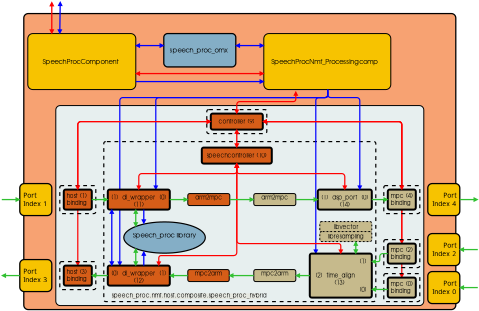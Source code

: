 <?xml version="1.0" encoding="UTF-8"?>
<dia:diagram xmlns:dia="http://www.lysator.liu.se/~alla/dia/">
  <dia:layer name="Background" visible="true">
    <dia:object type="Standard - Box" version="0" id="O0">
      <dia:attribute name="obj_pos">
        <dia:point val="1.2,0.6"/>
      </dia:attribute>
      <dia:attribute name="obj_bb">
        <dia:rectangle val="1.168,0.568;22.832,15.432"/>
      </dia:attribute>
      <dia:attribute name="elem_corner">
        <dia:point val="1.2,0.6"/>
      </dia:attribute>
      <dia:attribute name="elem_width">
        <dia:real val="21.6"/>
      </dia:attribute>
      <dia:attribute name="elem_height">
        <dia:real val="14.8"/>
      </dia:attribute>
      <dia:attribute name="border_width">
        <dia:real val="0.064"/>
      </dia:attribute>
      <dia:attribute name="inner_color">
        <dia:color val="#f7a272"/>
      </dia:attribute>
      <dia:attribute name="show_background">
        <dia:boolean val="true"/>
      </dia:attribute>
      <dia:attribute name="corner_radius">
        <dia:real val="0.222"/>
      </dia:attribute>
    </dia:object>
    <dia:object type="Standard - Box" version="0" id="O1">
      <dia:attribute name="obj_pos">
        <dia:point val="2.8,5.2"/>
      </dia:attribute>
      <dia:attribute name="obj_bb">
        <dia:rectangle val="2.785,5.185;21.215,15.215"/>
      </dia:attribute>
      <dia:attribute name="elem_corner">
        <dia:point val="2.8,5.2"/>
      </dia:attribute>
      <dia:attribute name="elem_width">
        <dia:real val="18.4"/>
      </dia:attribute>
      <dia:attribute name="elem_height">
        <dia:real val="10"/>
      </dia:attribute>
      <dia:attribute name="border_width">
        <dia:real val="0.03"/>
      </dia:attribute>
      <dia:attribute name="inner_color">
        <dia:color val="#e7efef"/>
      </dia:attribute>
      <dia:attribute name="show_background">
        <dia:boolean val="true"/>
      </dia:attribute>
      <dia:attribute name="corner_radius">
        <dia:real val="0.222"/>
      </dia:attribute>
    </dia:object>
  </dia:layer>
  <dia:layer name="proxy" visible="true" active="true">
    <dia:group>
      <dia:object type="Standard - Box" version="0" id="O2">
        <dia:attribute name="obj_pos">
          <dia:point val="13.2,1.6"/>
        </dia:attribute>
        <dia:attribute name="obj_bb">
          <dia:rectangle val="13.184,1.584;19.566,4.416"/>
        </dia:attribute>
        <dia:attribute name="elem_corner">
          <dia:point val="13.2,1.6"/>
        </dia:attribute>
        <dia:attribute name="elem_width">
          <dia:real val="6.35"/>
        </dia:attribute>
        <dia:attribute name="elem_height">
          <dia:real val="2.8"/>
        </dia:attribute>
        <dia:attribute name="border_width">
          <dia:real val="0.032"/>
        </dia:attribute>
        <dia:attribute name="inner_color">
          <dia:color val="#f7c300"/>
        </dia:attribute>
        <dia:attribute name="show_background">
          <dia:boolean val="true"/>
        </dia:attribute>
        <dia:attribute name="corner_radius">
          <dia:real val="0.254"/>
        </dia:attribute>
      </dia:object>
      <dia:object type="Standard - Text" version="1" id="O3">
        <dia:attribute name="obj_pos">
          <dia:point val="13.579,3.118"/>
        </dia:attribute>
        <dia:attribute name="obj_bb">
          <dia:rectangle val="13.579,2.803;19.171,3.197"/>
        </dia:attribute>
        <dia:attribute name="text">
          <dia:composite type="text">
            <dia:attribute name="string">
              <dia:string>#SpeechProcNmf_Processingcomp#</dia:string>
            </dia:attribute>
            <dia:attribute name="font">
              <dia:font family="AvantGarde" style="0" name="AvantGarde-Book"/>
            </dia:attribute>
            <dia:attribute name="height">
              <dia:real val="0.423"/>
            </dia:attribute>
            <dia:attribute name="pos">
              <dia:point val="13.579,3.118"/>
            </dia:attribute>
            <dia:attribute name="color">
              <dia:color val="#000000"/>
            </dia:attribute>
            <dia:attribute name="alignment">
              <dia:enum val="0"/>
            </dia:attribute>
          </dia:composite>
        </dia:attribute>
        <dia:attribute name="valign">
          <dia:enum val="3"/>
        </dia:attribute>
      </dia:object>
    </dia:group>
    <dia:group>
      <dia:object type="Standard - Box" version="0" id="O4">
        <dia:attribute name="obj_pos">
          <dia:point val="8.2,1.6"/>
        </dia:attribute>
        <dia:attribute name="obj_bb">
          <dia:rectangle val="8.168,1.568;11.832,3.3"/>
        </dia:attribute>
        <dia:attribute name="elem_corner">
          <dia:point val="8.2,1.6"/>
        </dia:attribute>
        <dia:attribute name="elem_width">
          <dia:real val="3.6"/>
        </dia:attribute>
        <dia:attribute name="elem_height">
          <dia:real val="1.668"/>
        </dia:attribute>
        <dia:attribute name="border_width">
          <dia:real val="0.064"/>
        </dia:attribute>
        <dia:attribute name="inner_color">
          <dia:color val="#84aec6"/>
        </dia:attribute>
        <dia:attribute name="show_background">
          <dia:boolean val="true"/>
        </dia:attribute>
        <dia:attribute name="corner_radius">
          <dia:real val="0.191"/>
        </dia:attribute>
      </dia:object>
      <dia:object type="Standard - Text" version="1" id="O5">
        <dia:attribute name="obj_pos">
          <dia:point val="8.488,2.551"/>
        </dia:attribute>
        <dia:attribute name="obj_bb">
          <dia:rectangle val="8.488,2.236;11.512,2.631"/>
        </dia:attribute>
        <dia:attribute name="text">
          <dia:composite type="text">
            <dia:attribute name="string">
              <dia:string>#speech_proc_omx#</dia:string>
            </dia:attribute>
            <dia:attribute name="font">
              <dia:font family="AvantGarde" style="0" name="AvantGarde-Book"/>
            </dia:attribute>
            <dia:attribute name="height">
              <dia:real val="0.423"/>
            </dia:attribute>
            <dia:attribute name="pos">
              <dia:point val="8.488,2.551"/>
            </dia:attribute>
            <dia:attribute name="color">
              <dia:color val="#000000"/>
            </dia:attribute>
            <dia:attribute name="alignment">
              <dia:enum val="0"/>
            </dia:attribute>
          </dia:composite>
        </dia:attribute>
        <dia:attribute name="valign">
          <dia:enum val="3"/>
        </dia:attribute>
      </dia:object>
    </dia:group>
    <dia:group>
      <dia:object type="Standard - Box" version="0" id="O6">
        <dia:attribute name="obj_pos">
          <dia:point val="1.4,1.6"/>
        </dia:attribute>
        <dia:attribute name="obj_bb">
          <dia:rectangle val="1.384,1.584;6.816,4.416"/>
        </dia:attribute>
        <dia:attribute name="elem_corner">
          <dia:point val="1.4,1.6"/>
        </dia:attribute>
        <dia:attribute name="elem_width">
          <dia:real val="5.4"/>
        </dia:attribute>
        <dia:attribute name="elem_height">
          <dia:real val="2.8"/>
        </dia:attribute>
        <dia:attribute name="border_width">
          <dia:real val="0.032"/>
        </dia:attribute>
        <dia:attribute name="inner_color">
          <dia:color val="#f7c300"/>
        </dia:attribute>
        <dia:attribute name="show_background">
          <dia:boolean val="true"/>
        </dia:attribute>
        <dia:attribute name="corner_radius">
          <dia:real val="0.254"/>
        </dia:attribute>
      </dia:object>
      <dia:object type="Standard - Text" version="1" id="O7">
        <dia:attribute name="obj_pos">
          <dia:point val="2.131,3.118"/>
        </dia:attribute>
        <dia:attribute name="obj_bb">
          <dia:rectangle val="2.131,2.803;6.069,3.197"/>
        </dia:attribute>
        <dia:attribute name="text">
          <dia:composite type="text">
            <dia:attribute name="string">
              <dia:string>#SpeechProcComponent#</dia:string>
            </dia:attribute>
            <dia:attribute name="font">
              <dia:font family="AvantGarde" style="0" name="AvantGarde-Book"/>
            </dia:attribute>
            <dia:attribute name="height">
              <dia:real val="0.423"/>
            </dia:attribute>
            <dia:attribute name="pos">
              <dia:point val="2.131,3.118"/>
            </dia:attribute>
            <dia:attribute name="color">
              <dia:color val="#000000"/>
            </dia:attribute>
            <dia:attribute name="alignment">
              <dia:enum val="0"/>
            </dia:attribute>
          </dia:composite>
        </dia:attribute>
        <dia:attribute name="valign">
          <dia:enum val="3"/>
        </dia:attribute>
      </dia:object>
    </dia:group>
    <dia:object type="Standard - PolyLine" version="0" id="O8">
      <dia:attribute name="obj_pos">
        <dia:point val="2.6,1.6"/>
      </dia:attribute>
      <dia:attribute name="obj_bb">
        <dia:rectangle val="2.474,-0.014;2.726,1.639"/>
      </dia:attribute>
      <dia:attribute name="poly_points">
        <dia:point val="2.6,1.6"/>
        <dia:point val="2.6,0.026"/>
      </dia:attribute>
      <dia:attribute name="line_color">
        <dia:color val="#ff0000"/>
      </dia:attribute>
      <dia:attribute name="line_width">
        <dia:real val="0.064"/>
      </dia:attribute>
      <dia:attribute name="start_arrow">
        <dia:enum val="3"/>
      </dia:attribute>
      <dia:attribute name="start_arrow_length">
        <dia:real val="0.15"/>
      </dia:attribute>
      <dia:attribute name="start_arrow_width">
        <dia:real val="0.15"/>
      </dia:attribute>
      <dia:attribute name="end_arrow">
        <dia:enum val="3"/>
      </dia:attribute>
      <dia:attribute name="end_arrow_length">
        <dia:real val="0.15"/>
      </dia:attribute>
      <dia:attribute name="end_arrow_width">
        <dia:real val="0.15"/>
      </dia:attribute>
    </dia:object>
    <dia:object type="Standard - PolyLine" version="0" id="O9">
      <dia:attribute name="obj_pos">
        <dia:point val="3,1.6"/>
      </dia:attribute>
      <dia:attribute name="obj_bb">
        <dia:rectangle val="2.877,-0.029;3.145,1.639"/>
      </dia:attribute>
      <dia:attribute name="poly_points">
        <dia:point val="3,1.6"/>
        <dia:point val="3.022,0.011"/>
      </dia:attribute>
      <dia:attribute name="line_color">
        <dia:color val="#0000ff"/>
      </dia:attribute>
      <dia:attribute name="line_width">
        <dia:real val="0.064"/>
      </dia:attribute>
      <dia:attribute name="start_arrow">
        <dia:enum val="3"/>
      </dia:attribute>
      <dia:attribute name="start_arrow_length">
        <dia:real val="0.15"/>
      </dia:attribute>
      <dia:attribute name="start_arrow_width">
        <dia:real val="0.15"/>
      </dia:attribute>
      <dia:attribute name="end_arrow">
        <dia:enum val="3"/>
      </dia:attribute>
      <dia:attribute name="end_arrow_length">
        <dia:real val="0.15"/>
      </dia:attribute>
      <dia:attribute name="end_arrow_width">
        <dia:real val="0.15"/>
      </dia:attribute>
    </dia:object>
    <dia:object type="Standard - PolyLine" version="0" id="O10">
      <dia:attribute name="obj_pos">
        <dia:point val="8.2,2.2"/>
      </dia:attribute>
      <dia:attribute name="obj_bb">
        <dia:rectangle val="6.761,2.074;8.239,2.326"/>
      </dia:attribute>
      <dia:attribute name="poly_points">
        <dia:point val="8.2,2.2"/>
        <dia:point val="6.8,2.2"/>
      </dia:attribute>
      <dia:attribute name="line_color">
        <dia:color val="#0000ff"/>
      </dia:attribute>
      <dia:attribute name="line_width">
        <dia:real val="0.064"/>
      </dia:attribute>
      <dia:attribute name="start_arrow">
        <dia:enum val="3"/>
      </dia:attribute>
      <dia:attribute name="start_arrow_length">
        <dia:real val="0.15"/>
      </dia:attribute>
      <dia:attribute name="start_arrow_width">
        <dia:real val="0.15"/>
      </dia:attribute>
      <dia:attribute name="end_arrow">
        <dia:enum val="3"/>
      </dia:attribute>
      <dia:attribute name="end_arrow_length">
        <dia:real val="0.15"/>
      </dia:attribute>
      <dia:attribute name="end_arrow_width">
        <dia:real val="0.15"/>
      </dia:attribute>
    </dia:object>
    <dia:object type="Standard - PolyLine" version="0" id="O11">
      <dia:attribute name="obj_pos">
        <dia:point val="13.2,2.2"/>
      </dia:attribute>
      <dia:attribute name="obj_bb">
        <dia:rectangle val="11.761,2.074;13.239,2.326"/>
      </dia:attribute>
      <dia:attribute name="poly_points">
        <dia:point val="13.2,2.2"/>
        <dia:point val="11.8,2.2"/>
      </dia:attribute>
      <dia:attribute name="line_color">
        <dia:color val="#0000ff"/>
      </dia:attribute>
      <dia:attribute name="line_width">
        <dia:real val="0.064"/>
      </dia:attribute>
      <dia:attribute name="start_arrow">
        <dia:enum val="3"/>
      </dia:attribute>
      <dia:attribute name="start_arrow_length">
        <dia:real val="0.15"/>
      </dia:attribute>
      <dia:attribute name="start_arrow_width">
        <dia:real val="0.15"/>
      </dia:attribute>
      <dia:attribute name="end_arrow">
        <dia:enum val="3"/>
      </dia:attribute>
      <dia:attribute name="end_arrow_length">
        <dia:real val="0.15"/>
      </dia:attribute>
      <dia:attribute name="end_arrow_width">
        <dia:real val="0.15"/>
      </dia:attribute>
    </dia:object>
    <dia:object type="Standard - PolyLine" version="0" id="O12">
      <dia:attribute name="obj_pos">
        <dia:point val="13.2,3.6"/>
      </dia:attribute>
      <dia:attribute name="obj_bb">
        <dia:rectangle val="6.761,3.474;13.239,3.726"/>
      </dia:attribute>
      <dia:attribute name="poly_points">
        <dia:point val="13.2,3.6"/>
        <dia:point val="6.8,3.6"/>
      </dia:attribute>
      <dia:attribute name="line_color">
        <dia:color val="#ff0000"/>
      </dia:attribute>
      <dia:attribute name="line_width">
        <dia:real val="0.064"/>
      </dia:attribute>
      <dia:attribute name="start_arrow">
        <dia:enum val="3"/>
      </dia:attribute>
      <dia:attribute name="start_arrow_length">
        <dia:real val="0.15"/>
      </dia:attribute>
      <dia:attribute name="start_arrow_width">
        <dia:real val="0.15"/>
      </dia:attribute>
      <dia:attribute name="end_arrow">
        <dia:enum val="3"/>
      </dia:attribute>
      <dia:attribute name="end_arrow_length">
        <dia:real val="0.15"/>
      </dia:attribute>
      <dia:attribute name="end_arrow_width">
        <dia:real val="0.15"/>
      </dia:attribute>
    </dia:object>
    <dia:object type="Standard - PolyLine" version="0" id="O13">
      <dia:attribute name="obj_pos">
        <dia:point val="13.2,4"/>
      </dia:attribute>
      <dia:attribute name="obj_bb">
        <dia:rectangle val="6.768,3.874;13.239,4.126"/>
      </dia:attribute>
      <dia:attribute name="poly_points">
        <dia:point val="13.2,4"/>
        <dia:point val="6.8,4"/>
      </dia:attribute>
      <dia:attribute name="line_color">
        <dia:color val="#0000ff"/>
      </dia:attribute>
      <dia:attribute name="line_width">
        <dia:real val="0.064"/>
      </dia:attribute>
      <dia:attribute name="start_arrow">
        <dia:enum val="3"/>
      </dia:attribute>
      <dia:attribute name="start_arrow_length">
        <dia:real val="0.15"/>
      </dia:attribute>
      <dia:attribute name="start_arrow_width">
        <dia:real val="0.15"/>
      </dia:attribute>
    </dia:object>
    <dia:group>
      <dia:object type="Standard - Box" version="0" id="O14">
        <dia:attribute name="obj_pos">
          <dia:point val="1,9.1"/>
        </dia:attribute>
        <dia:attribute name="obj_bb">
          <dia:rectangle val="0.968,9.068;2.632,10.732"/>
        </dia:attribute>
        <dia:attribute name="elem_corner">
          <dia:point val="1,9.1"/>
        </dia:attribute>
        <dia:attribute name="elem_width">
          <dia:real val="1.6"/>
        </dia:attribute>
        <dia:attribute name="elem_height">
          <dia:real val="1.6"/>
        </dia:attribute>
        <dia:attribute name="border_width">
          <dia:real val="0.064"/>
        </dia:attribute>
        <dia:attribute name="inner_color">
          <dia:color val="#f7c300"/>
        </dia:attribute>
        <dia:attribute name="show_background">
          <dia:boolean val="true"/>
        </dia:attribute>
        <dia:attribute name="corner_radius">
          <dia:real val="0.222"/>
        </dia:attribute>
      </dia:object>
      <dia:object type="Standard - Text" version="1" id="O15">
        <dia:attribute name="obj_pos">
          <dia:point val="1.173,9.806"/>
        </dia:attribute>
        <dia:attribute name="obj_bb">
          <dia:rectangle val="1.173,9.491;2.428,10.309"/>
        </dia:attribute>
        <dia:attribute name="text">
          <dia:composite type="text">
            <dia:attribute name="string">
              <dia:string>#Port
Index 1#</dia:string>
            </dia:attribute>
            <dia:attribute name="font">
              <dia:font family="sans" style="0" name="Helvetica"/>
            </dia:attribute>
            <dia:attribute name="height">
              <dia:real val="0.423"/>
            </dia:attribute>
            <dia:attribute name="pos">
              <dia:point val="1.173,9.806"/>
            </dia:attribute>
            <dia:attribute name="color">
              <dia:color val="#000000"/>
            </dia:attribute>
            <dia:attribute name="alignment">
              <dia:enum val="0"/>
            </dia:attribute>
          </dia:composite>
        </dia:attribute>
        <dia:attribute name="valign">
          <dia:enum val="3"/>
        </dia:attribute>
      </dia:object>
    </dia:group>
    <dia:group>
      <dia:object type="Standard - Box" version="0" id="O16">
        <dia:attribute name="obj_pos">
          <dia:point val="1,12.9"/>
        </dia:attribute>
        <dia:attribute name="obj_bb">
          <dia:rectangle val="0.968,12.868;2.632,14.532"/>
        </dia:attribute>
        <dia:attribute name="elem_corner">
          <dia:point val="1,12.9"/>
        </dia:attribute>
        <dia:attribute name="elem_width">
          <dia:real val="1.6"/>
        </dia:attribute>
        <dia:attribute name="elem_height">
          <dia:real val="1.6"/>
        </dia:attribute>
        <dia:attribute name="border_width">
          <dia:real val="0.064"/>
        </dia:attribute>
        <dia:attribute name="inner_color">
          <dia:color val="#f7c300"/>
        </dia:attribute>
        <dia:attribute name="show_background">
          <dia:boolean val="true"/>
        </dia:attribute>
        <dia:attribute name="corner_radius">
          <dia:real val="0.222"/>
        </dia:attribute>
      </dia:object>
      <dia:object type="Standard - Text" version="1" id="O17">
        <dia:attribute name="obj_pos">
          <dia:point val="1.173,13.606"/>
        </dia:attribute>
        <dia:attribute name="obj_bb">
          <dia:rectangle val="1.173,13.291;2.428,14.109"/>
        </dia:attribute>
        <dia:attribute name="text">
          <dia:composite type="text">
            <dia:attribute name="string">
              <dia:string>#Port
Index 3#</dia:string>
            </dia:attribute>
            <dia:attribute name="font">
              <dia:font family="sans" style="0" name="Helvetica"/>
            </dia:attribute>
            <dia:attribute name="height">
              <dia:real val="0.423"/>
            </dia:attribute>
            <dia:attribute name="pos">
              <dia:point val="1.173,13.606"/>
            </dia:attribute>
            <dia:attribute name="color">
              <dia:color val="#000000"/>
            </dia:attribute>
            <dia:attribute name="alignment">
              <dia:enum val="0"/>
            </dia:attribute>
          </dia:composite>
        </dia:attribute>
        <dia:attribute name="valign">
          <dia:enum val="3"/>
        </dia:attribute>
      </dia:object>
    </dia:group>
    <dia:group>
      <dia:object type="Standard - Box" version="0" id="O18">
        <dia:attribute name="obj_pos">
          <dia:point val="21.4,13.5"/>
        </dia:attribute>
        <dia:attribute name="obj_bb">
          <dia:rectangle val="21.368,13.468;23.032,15.132"/>
        </dia:attribute>
        <dia:attribute name="elem_corner">
          <dia:point val="21.4,13.5"/>
        </dia:attribute>
        <dia:attribute name="elem_width">
          <dia:real val="1.6"/>
        </dia:attribute>
        <dia:attribute name="elem_height">
          <dia:real val="1.6"/>
        </dia:attribute>
        <dia:attribute name="border_width">
          <dia:real val="0.064"/>
        </dia:attribute>
        <dia:attribute name="inner_color">
          <dia:color val="#f7c300"/>
        </dia:attribute>
        <dia:attribute name="show_background">
          <dia:boolean val="true"/>
        </dia:attribute>
        <dia:attribute name="corner_radius">
          <dia:real val="0.222"/>
        </dia:attribute>
      </dia:object>
      <dia:object type="Standard - Text" version="1" id="O19">
        <dia:attribute name="obj_pos">
          <dia:point val="22.828,14.206"/>
        </dia:attribute>
        <dia:attribute name="obj_bb">
          <dia:rectangle val="21.573,13.891;22.828,14.709"/>
        </dia:attribute>
        <dia:attribute name="text">
          <dia:composite type="text">
            <dia:attribute name="string">
              <dia:string>#Port
Index 0#</dia:string>
            </dia:attribute>
            <dia:attribute name="font">
              <dia:font family="sans" style="0" name="Helvetica"/>
            </dia:attribute>
            <dia:attribute name="height">
              <dia:real val="0.423"/>
            </dia:attribute>
            <dia:attribute name="pos">
              <dia:point val="22.828,14.206"/>
            </dia:attribute>
            <dia:attribute name="color">
              <dia:color val="#000000"/>
            </dia:attribute>
            <dia:attribute name="alignment">
              <dia:enum val="2"/>
            </dia:attribute>
          </dia:composite>
        </dia:attribute>
        <dia:attribute name="valign">
          <dia:enum val="3"/>
        </dia:attribute>
      </dia:object>
    </dia:group>
    <dia:group>
      <dia:object type="Standard - Box" version="0" id="O20">
        <dia:attribute name="obj_pos">
          <dia:point val="21.4,11.6"/>
        </dia:attribute>
        <dia:attribute name="obj_bb">
          <dia:rectangle val="21.368,11.568;23.032,13.232"/>
        </dia:attribute>
        <dia:attribute name="elem_corner">
          <dia:point val="21.4,11.6"/>
        </dia:attribute>
        <dia:attribute name="elem_width">
          <dia:real val="1.6"/>
        </dia:attribute>
        <dia:attribute name="elem_height">
          <dia:real val="1.6"/>
        </dia:attribute>
        <dia:attribute name="border_width">
          <dia:real val="0.064"/>
        </dia:attribute>
        <dia:attribute name="inner_color">
          <dia:color val="#f7c300"/>
        </dia:attribute>
        <dia:attribute name="show_background">
          <dia:boolean val="true"/>
        </dia:attribute>
        <dia:attribute name="corner_radius">
          <dia:real val="0.222"/>
        </dia:attribute>
      </dia:object>
      <dia:object type="Standard - Text" version="1" id="O21">
        <dia:attribute name="obj_pos">
          <dia:point val="22.828,12.306"/>
        </dia:attribute>
        <dia:attribute name="obj_bb">
          <dia:rectangle val="21.573,11.991;22.828,12.809"/>
        </dia:attribute>
        <dia:attribute name="text">
          <dia:composite type="text">
            <dia:attribute name="string">
              <dia:string>#Port
Index 2#</dia:string>
            </dia:attribute>
            <dia:attribute name="font">
              <dia:font family="sans" style="0" name="Helvetica"/>
            </dia:attribute>
            <dia:attribute name="height">
              <dia:real val="0.423"/>
            </dia:attribute>
            <dia:attribute name="pos">
              <dia:point val="22.828,12.306"/>
            </dia:attribute>
            <dia:attribute name="color">
              <dia:color val="#000000"/>
            </dia:attribute>
            <dia:attribute name="alignment">
              <dia:enum val="2"/>
            </dia:attribute>
          </dia:composite>
        </dia:attribute>
        <dia:attribute name="valign">
          <dia:enum val="3"/>
        </dia:attribute>
      </dia:object>
    </dia:group>
    <dia:group>
      <dia:object type="Standard - Box" version="0" id="O22">
        <dia:attribute name="obj_pos">
          <dia:point val="21.4,9.1"/>
        </dia:attribute>
        <dia:attribute name="obj_bb">
          <dia:rectangle val="21.368,9.068;23.032,10.732"/>
        </dia:attribute>
        <dia:attribute name="elem_corner">
          <dia:point val="21.4,9.1"/>
        </dia:attribute>
        <dia:attribute name="elem_width">
          <dia:real val="1.6"/>
        </dia:attribute>
        <dia:attribute name="elem_height">
          <dia:real val="1.6"/>
        </dia:attribute>
        <dia:attribute name="border_width">
          <dia:real val="0.064"/>
        </dia:attribute>
        <dia:attribute name="inner_color">
          <dia:color val="#f7c300"/>
        </dia:attribute>
        <dia:attribute name="show_background">
          <dia:boolean val="true"/>
        </dia:attribute>
        <dia:attribute name="corner_radius">
          <dia:real val="0.222"/>
        </dia:attribute>
      </dia:object>
      <dia:object type="Standard - Text" version="1" id="O23">
        <dia:attribute name="obj_pos">
          <dia:point val="22.828,9.806"/>
        </dia:attribute>
        <dia:attribute name="obj_bb">
          <dia:rectangle val="21.573,9.491;22.828,10.309"/>
        </dia:attribute>
        <dia:attribute name="text">
          <dia:composite type="text">
            <dia:attribute name="string">
              <dia:string>#Port
Index 4#</dia:string>
            </dia:attribute>
            <dia:attribute name="font">
              <dia:font family="sans" style="0" name="Helvetica"/>
            </dia:attribute>
            <dia:attribute name="height">
              <dia:real val="0.423"/>
            </dia:attribute>
            <dia:attribute name="pos">
              <dia:point val="22.828,9.806"/>
            </dia:attribute>
            <dia:attribute name="color">
              <dia:color val="#000000"/>
            </dia:attribute>
            <dia:attribute name="alignment">
              <dia:enum val="2"/>
            </dia:attribute>
          </dia:composite>
        </dia:attribute>
        <dia:attribute name="valign">
          <dia:enum val="3"/>
        </dia:attribute>
      </dia:object>
    </dia:group>
    <dia:object type="Standard - PolyLine" version="0" id="O24">
      <dia:attribute name="obj_pos">
        <dia:point val="1,13.7"/>
      </dia:attribute>
      <dia:attribute name="obj_bb">
        <dia:rectangle val="0.029,13.574;1.032,13.826"/>
      </dia:attribute>
      <dia:attribute name="poly_points">
        <dia:point val="1,13.7"/>
        <dia:point val="0.1,13.7"/>
      </dia:attribute>
      <dia:attribute name="line_color">
        <dia:color val="#31c031"/>
      </dia:attribute>
      <dia:attribute name="line_width">
        <dia:real val="0.064"/>
      </dia:attribute>
      <dia:attribute name="end_arrow">
        <dia:enum val="3"/>
      </dia:attribute>
      <dia:attribute name="end_arrow_length">
        <dia:real val="0.15"/>
      </dia:attribute>
      <dia:attribute name="end_arrow_width">
        <dia:real val="0.15"/>
      </dia:attribute>
      <dia:connections>
        <dia:connection handle="0" to="O16" connection="3"/>
      </dia:connections>
    </dia:object>
    <dia:object type="Standard - PolyLine" version="0" id="O25">
      <dia:attribute name="obj_pos">
        <dia:point val="23.9,12.4"/>
      </dia:attribute>
      <dia:attribute name="obj_bb">
        <dia:rectangle val="22.929,12.274;23.932,12.526"/>
      </dia:attribute>
      <dia:attribute name="poly_points">
        <dia:point val="23.9,12.4"/>
        <dia:point val="23,12.4"/>
      </dia:attribute>
      <dia:attribute name="line_color">
        <dia:color val="#31c031"/>
      </dia:attribute>
      <dia:attribute name="line_width">
        <dia:real val="0.064"/>
      </dia:attribute>
      <dia:attribute name="end_arrow">
        <dia:enum val="3"/>
      </dia:attribute>
      <dia:attribute name="end_arrow_length">
        <dia:real val="0.15"/>
      </dia:attribute>
      <dia:attribute name="end_arrow_width">
        <dia:real val="0.15"/>
      </dia:attribute>
      <dia:connections>
        <dia:connection handle="1" to="O20" connection="4"/>
      </dia:connections>
    </dia:object>
    <dia:object type="Standard - PolyLine" version="0" id="O26">
      <dia:attribute name="obj_pos">
        <dia:point val="23.9,14.3"/>
      </dia:attribute>
      <dia:attribute name="obj_bb">
        <dia:rectangle val="22.929,14.174;23.932,14.426"/>
      </dia:attribute>
      <dia:attribute name="poly_points">
        <dia:point val="23.9,14.3"/>
        <dia:point val="23,14.3"/>
      </dia:attribute>
      <dia:attribute name="line_color">
        <dia:color val="#31c031"/>
      </dia:attribute>
      <dia:attribute name="line_width">
        <dia:real val="0.064"/>
      </dia:attribute>
      <dia:attribute name="end_arrow">
        <dia:enum val="3"/>
      </dia:attribute>
      <dia:attribute name="end_arrow_length">
        <dia:real val="0.15"/>
      </dia:attribute>
      <dia:attribute name="end_arrow_width">
        <dia:real val="0.15"/>
      </dia:attribute>
      <dia:connections>
        <dia:connection handle="1" to="O18" connection="4"/>
      </dia:connections>
    </dia:object>
    <dia:object type="Standard - PolyLine" version="0" id="O27">
      <dia:attribute name="obj_pos">
        <dia:point val="1,9.9"/>
      </dia:attribute>
      <dia:attribute name="obj_bb">
        <dia:rectangle val="0.068,9.774;1.039,10.026"/>
      </dia:attribute>
      <dia:attribute name="poly_points">
        <dia:point val="1,9.9"/>
        <dia:point val="0.1,9.9"/>
      </dia:attribute>
      <dia:attribute name="line_color">
        <dia:color val="#31c031"/>
      </dia:attribute>
      <dia:attribute name="line_width">
        <dia:real val="0.064"/>
      </dia:attribute>
      <dia:attribute name="start_arrow">
        <dia:enum val="3"/>
      </dia:attribute>
      <dia:attribute name="start_arrow_length">
        <dia:real val="0.15"/>
      </dia:attribute>
      <dia:attribute name="start_arrow_width">
        <dia:real val="0.15"/>
      </dia:attribute>
      <dia:connections>
        <dia:connection handle="0" to="O14" connection="3"/>
      </dia:connections>
    </dia:object>
    <dia:object type="Standard - PolyLine" version="0" id="O28">
      <dia:attribute name="obj_pos">
        <dia:point val="23.9,9.9"/>
      </dia:attribute>
      <dia:attribute name="obj_bb">
        <dia:rectangle val="22.968,9.774;23.939,10.026"/>
      </dia:attribute>
      <dia:attribute name="poly_points">
        <dia:point val="23.9,9.9"/>
        <dia:point val="23,9.9"/>
      </dia:attribute>
      <dia:attribute name="line_color">
        <dia:color val="#31c031"/>
      </dia:attribute>
      <dia:attribute name="line_width">
        <dia:real val="0.064"/>
      </dia:attribute>
      <dia:attribute name="start_arrow">
        <dia:enum val="3"/>
      </dia:attribute>
      <dia:attribute name="start_arrow_length">
        <dia:real val="0.15"/>
      </dia:attribute>
      <dia:attribute name="start_arrow_width">
        <dia:real val="0.15"/>
      </dia:attribute>
      <dia:connections>
        <dia:connection handle="1" to="O22" connection="4"/>
      </dia:connections>
    </dia:object>
    <dia:object type="Standard - Box" version="0" id="O29">
      <dia:attribute name="obj_pos">
        <dia:point val="5.2,7"/>
      </dia:attribute>
      <dia:attribute name="obj_bb">
        <dia:rectangle val="5.17,6.97;18.83,15.03"/>
      </dia:attribute>
      <dia:attribute name="elem_corner">
        <dia:point val="5.2,7"/>
      </dia:attribute>
      <dia:attribute name="elem_width">
        <dia:real val="13.6"/>
      </dia:attribute>
      <dia:attribute name="elem_height">
        <dia:real val="8"/>
      </dia:attribute>
      <dia:attribute name="border_width">
        <dia:real val="0.06"/>
      </dia:attribute>
      <dia:attribute name="show_background">
        <dia:boolean val="false"/>
      </dia:attribute>
      <dia:attribute name="line_style">
        <dia:enum val="1"/>
      </dia:attribute>
      <dia:attribute name="dashlength">
        <dia:real val="0.191"/>
      </dia:attribute>
      <dia:attribute name="corner_radius">
        <dia:real val="0.095"/>
      </dia:attribute>
    </dia:object>
  </dia:layer>
  <dia:layer name="nmf" visible="true">
    <dia:object type="Standard - ZigZagLine" version="1" id="O30">
      <dia:attribute name="obj_pos">
        <dia:point val="13.15,6"/>
      </dia:attribute>
      <dia:attribute name="obj_bb">
        <dia:rectangle val="13.113,5.876;20.224,12.137"/>
      </dia:attribute>
      <dia:attribute name="orth_points">
        <dia:point val="13.15,6"/>
        <dia:point val="20.1,6"/>
        <dia:point val="20.1,12.1"/>
      </dia:attribute>
      <dia:attribute name="orth_orient">
        <dia:enum val="0"/>
        <dia:enum val="1"/>
      </dia:attribute>
      <dia:attribute name="autorouting">
        <dia:boolean val="false"/>
      </dia:attribute>
      <dia:attribute name="line_color">
        <dia:color val="#ff0000"/>
      </dia:attribute>
      <dia:attribute name="line_width">
        <dia:real val="0.06"/>
      </dia:attribute>
      <dia:attribute name="start_arrow">
        <dia:enum val="3"/>
      </dia:attribute>
      <dia:attribute name="start_arrow_length">
        <dia:real val="0.15"/>
      </dia:attribute>
      <dia:attribute name="start_arrow_width">
        <dia:real val="0.15"/>
      </dia:attribute>
      <dia:attribute name="end_arrow">
        <dia:enum val="3"/>
      </dia:attribute>
      <dia:attribute name="end_arrow_length">
        <dia:real val="0.15"/>
      </dia:attribute>
      <dia:attribute name="end_arrow_width">
        <dia:real val="0.15"/>
      </dia:attribute>
      <dia:attribute name="corner_radius">
        <dia:real val="0.15"/>
      </dia:attribute>
      <dia:connections>
        <dia:connection handle="0" to="O79" connection="4"/>
        <dia:connection handle="1" to="O93" connection="1"/>
      </dia:connections>
    </dia:object>
    <dia:object type="Standard - ZigZagLine" version="1" id="O31">
      <dia:attribute name="obj_pos">
        <dia:point val="13.15,6"/>
      </dia:attribute>
      <dia:attribute name="obj_bb">
        <dia:rectangle val="13.113,5.876;20.224,13.837"/>
      </dia:attribute>
      <dia:attribute name="orth_points">
        <dia:point val="13.15,6"/>
        <dia:point val="20.1,6"/>
        <dia:point val="20.1,13.8"/>
      </dia:attribute>
      <dia:attribute name="orth_orient">
        <dia:enum val="0"/>
        <dia:enum val="1"/>
      </dia:attribute>
      <dia:attribute name="autorouting">
        <dia:boolean val="false"/>
      </dia:attribute>
      <dia:attribute name="line_color">
        <dia:color val="#ff0000"/>
      </dia:attribute>
      <dia:attribute name="line_width">
        <dia:real val="0.06"/>
      </dia:attribute>
      <dia:attribute name="start_arrow">
        <dia:enum val="3"/>
      </dia:attribute>
      <dia:attribute name="start_arrow_length">
        <dia:real val="0.15"/>
      </dia:attribute>
      <dia:attribute name="start_arrow_width">
        <dia:real val="0.15"/>
      </dia:attribute>
      <dia:attribute name="end_arrow">
        <dia:enum val="3"/>
      </dia:attribute>
      <dia:attribute name="end_arrow_length">
        <dia:real val="0.15"/>
      </dia:attribute>
      <dia:attribute name="end_arrow_width">
        <dia:real val="0.15"/>
      </dia:attribute>
      <dia:attribute name="corner_radius">
        <dia:real val="0.15"/>
      </dia:attribute>
      <dia:connections>
        <dia:connection handle="0" to="O79" connection="4"/>
        <dia:connection handle="1" to="O96" connection="1"/>
      </dia:connections>
    </dia:object>
    <dia:object type="Standard - ZigZagLine" version="1" id="O32">
      <dia:attribute name="obj_pos">
        <dia:point val="10.55,6"/>
      </dia:attribute>
      <dia:attribute name="obj_bb">
        <dia:rectangle val="3.776,5.876;10.587,13.237"/>
      </dia:attribute>
      <dia:attribute name="orth_points">
        <dia:point val="10.55,6"/>
        <dia:point val="3.9,6"/>
        <dia:point val="3.9,13.2"/>
      </dia:attribute>
      <dia:attribute name="orth_orient">
        <dia:enum val="0"/>
        <dia:enum val="1"/>
      </dia:attribute>
      <dia:attribute name="autorouting">
        <dia:boolean val="false"/>
      </dia:attribute>
      <dia:attribute name="line_color">
        <dia:color val="#ff0000"/>
      </dia:attribute>
      <dia:attribute name="line_width">
        <dia:real val="0.06"/>
      </dia:attribute>
      <dia:attribute name="start_arrow">
        <dia:enum val="3"/>
      </dia:attribute>
      <dia:attribute name="start_arrow_length">
        <dia:real val="0.15"/>
      </dia:attribute>
      <dia:attribute name="start_arrow_width">
        <dia:real val="0.15"/>
      </dia:attribute>
      <dia:attribute name="end_arrow">
        <dia:enum val="3"/>
      </dia:attribute>
      <dia:attribute name="end_arrow_length">
        <dia:real val="0.15"/>
      </dia:attribute>
      <dia:attribute name="end_arrow_width">
        <dia:real val="0.15"/>
      </dia:attribute>
      <dia:attribute name="corner_radius">
        <dia:real val="0.15"/>
      </dia:attribute>
      <dia:connections>
        <dia:connection handle="0" to="O79" connection="3"/>
        <dia:connection handle="1" to="O87" connection="1"/>
      </dia:connections>
    </dia:object>
    <dia:object type="Standard - ZigZagLine" version="1" id="O33">
      <dia:attribute name="obj_pos">
        <dia:point val="16.4,4.5"/>
      </dia:attribute>
      <dia:attribute name="obj_bb">
        <dia:rectangle val="15.677,4.47;16.43,12.667"/>
      </dia:attribute>
      <dia:attribute name="orth_points">
        <dia:point val="16.4,4.5"/>
        <dia:point val="16.4,4.8"/>
        <dia:point val="15.8,4.8"/>
        <dia:point val="15.8,12.6"/>
      </dia:attribute>
      <dia:attribute name="orth_orient">
        <dia:enum val="1"/>
        <dia:enum val="0"/>
        <dia:enum val="1"/>
      </dia:attribute>
      <dia:attribute name="autorouting">
        <dia:boolean val="false"/>
      </dia:attribute>
      <dia:attribute name="line_color">
        <dia:color val="#0000ff"/>
      </dia:attribute>
      <dia:attribute name="line_width">
        <dia:real val="0.06"/>
      </dia:attribute>
      <dia:attribute name="end_arrow">
        <dia:enum val="3"/>
      </dia:attribute>
      <dia:attribute name="end_arrow_length">
        <dia:real val="0.15"/>
      </dia:attribute>
      <dia:attribute name="end_arrow_width">
        <dia:real val="0.15"/>
      </dia:attribute>
      <dia:attribute name="corner_radius">
        <dia:real val="0.15"/>
      </dia:attribute>
    </dia:object>
    <dia:object type="Standard - ZigZagLine" version="1" id="O34">
      <dia:attribute name="obj_pos">
        <dia:point val="16.4,4.4"/>
      </dia:attribute>
      <dia:attribute name="obj_bb">
        <dia:rectangle val="5.876,4.37;16.43,13.267"/>
      </dia:attribute>
      <dia:attribute name="orth_points">
        <dia:point val="16.4,4.4"/>
        <dia:point val="16.4,4.8"/>
        <dia:point val="6,4.8"/>
        <dia:point val="6,13.2"/>
      </dia:attribute>
      <dia:attribute name="orth_orient">
        <dia:enum val="1"/>
        <dia:enum val="0"/>
        <dia:enum val="1"/>
      </dia:attribute>
      <dia:attribute name="autorouting">
        <dia:boolean val="false"/>
      </dia:attribute>
      <dia:attribute name="line_color">
        <dia:color val="#0000ff"/>
      </dia:attribute>
      <dia:attribute name="line_width">
        <dia:real val="0.06"/>
      </dia:attribute>
      <dia:attribute name="end_arrow">
        <dia:enum val="3"/>
      </dia:attribute>
      <dia:attribute name="end_arrow_length">
        <dia:real val="0.15"/>
      </dia:attribute>
      <dia:attribute name="end_arrow_width">
        <dia:real val="0.15"/>
      </dia:attribute>
      <dia:attribute name="corner_radius">
        <dia:real val="0.15"/>
      </dia:attribute>
    </dia:object>
    <dia:object type="Standard - ZigZagLine" version="1" id="O35">
      <dia:attribute name="obj_pos">
        <dia:point val="16.4,4.4"/>
      </dia:attribute>
      <dia:attribute name="obj_bb">
        <dia:rectangle val="7.676,4.37;16.43,9.467"/>
      </dia:attribute>
      <dia:attribute name="orth_points">
        <dia:point val="16.4,4.4"/>
        <dia:point val="16.4,4.8"/>
        <dia:point val="7.8,4.8"/>
        <dia:point val="7.8,9.4"/>
      </dia:attribute>
      <dia:attribute name="orth_orient">
        <dia:enum val="1"/>
        <dia:enum val="0"/>
        <dia:enum val="1"/>
      </dia:attribute>
      <dia:attribute name="autorouting">
        <dia:boolean val="false"/>
      </dia:attribute>
      <dia:attribute name="line_color">
        <dia:color val="#0000ff"/>
      </dia:attribute>
      <dia:attribute name="line_width">
        <dia:real val="0.06"/>
      </dia:attribute>
      <dia:attribute name="end_arrow">
        <dia:enum val="3"/>
      </dia:attribute>
      <dia:attribute name="end_arrow_length">
        <dia:real val="0.15"/>
      </dia:attribute>
      <dia:attribute name="end_arrow_width">
        <dia:real val="0.15"/>
      </dia:attribute>
      <dia:attribute name="corner_radius">
        <dia:real val="0.15"/>
      </dia:attribute>
    </dia:object>
    <dia:object type="Standard - Text" version="1" id="O36">
      <dia:attribute name="obj_pos">
        <dia:point val="5.6,14.8"/>
      </dia:attribute>
      <dia:attribute name="obj_bb">
        <dia:rectangle val="5.6,14.537;13.137,14.867"/>
      </dia:attribute>
      <dia:attribute name="text">
        <dia:composite type="text">
          <dia:attribute name="string">
            <dia:string>#speech_proc.nmf.host.composite.speech_proc_hybrid#</dia:string>
          </dia:attribute>
          <dia:attribute name="font">
            <dia:font family="AvantGarde" style="0" name="AvantGarde-Book"/>
          </dia:attribute>
          <dia:attribute name="height">
            <dia:real val="0.353"/>
          </dia:attribute>
          <dia:attribute name="pos">
            <dia:point val="5.6,14.8"/>
          </dia:attribute>
          <dia:attribute name="color">
            <dia:color val="#000000"/>
          </dia:attribute>
          <dia:attribute name="alignment">
            <dia:enum val="0"/>
          </dia:attribute>
        </dia:composite>
      </dia:attribute>
      <dia:attribute name="valign">
        <dia:enum val="3"/>
      </dia:attribute>
      <dia:attribute name="fill_color">
        <dia:color val="#e6e8e1"/>
      </dia:attribute>
      <dia:attribute name="show_background">
        <dia:boolean val="true"/>
      </dia:attribute>
    </dia:object>
    <dia:group>
      <dia:object type="Standard - Box" version="0" id="O37">
        <dia:attribute name="obj_pos">
          <dia:point val="10.1,7.3"/>
        </dia:attribute>
        <dia:attribute name="obj_bb">
          <dia:rectangle val="10.05,7.25;13.65,8.15"/>
        </dia:attribute>
        <dia:attribute name="elem_corner">
          <dia:point val="10.1,7.3"/>
        </dia:attribute>
        <dia:attribute name="elem_width">
          <dia:real val="3.5"/>
        </dia:attribute>
        <dia:attribute name="elem_height">
          <dia:real val="0.8"/>
        </dia:attribute>
        <dia:attribute name="border_width">
          <dia:real val="0.1"/>
        </dia:attribute>
        <dia:attribute name="inner_color">
          <dia:color val="#d65d18"/>
        </dia:attribute>
        <dia:attribute name="show_background">
          <dia:boolean val="true"/>
        </dia:attribute>
        <dia:attribute name="corner_radius">
          <dia:real val="0.095"/>
        </dia:attribute>
      </dia:object>
      <dia:object type="Standard - Text" version="1" id="O38">
        <dia:attribute name="obj_pos">
          <dia:point val="10.34,7.798"/>
        </dia:attribute>
        <dia:attribute name="obj_bb">
          <dia:rectangle val="10.34,7.535;13.36,7.865"/>
        </dia:attribute>
        <dia:attribute name="text">
          <dia:composite type="text">
            <dia:attribute name="string">
              <dia:string>#speechcontroller (10)#</dia:string>
            </dia:attribute>
            <dia:attribute name="font">
              <dia:font family="AvantGarde" style="0" name="AvantGarde-Book"/>
            </dia:attribute>
            <dia:attribute name="height">
              <dia:real val="0.353"/>
            </dia:attribute>
            <dia:attribute name="pos">
              <dia:point val="10.34,7.798"/>
            </dia:attribute>
            <dia:attribute name="color">
              <dia:color val="#000000"/>
            </dia:attribute>
            <dia:attribute name="alignment">
              <dia:enum val="0"/>
            </dia:attribute>
          </dia:composite>
        </dia:attribute>
        <dia:attribute name="valign">
          <dia:enum val="3"/>
        </dia:attribute>
      </dia:object>
    </dia:group>
    <dia:group>
      <dia:object type="Standard - Box" version="0" id="O39">
        <dia:attribute name="obj_pos">
          <dia:point val="15.9,9.4"/>
        </dia:attribute>
        <dia:attribute name="obj_bb">
          <dia:rectangle val="15.85,9.35;18.65,10.45"/>
        </dia:attribute>
        <dia:attribute name="elem_corner">
          <dia:point val="15.9,9.4"/>
        </dia:attribute>
        <dia:attribute name="elem_width">
          <dia:real val="2.7"/>
        </dia:attribute>
        <dia:attribute name="elem_height">
          <dia:real val="1"/>
        </dia:attribute>
        <dia:attribute name="border_width">
          <dia:real val="0.1"/>
        </dia:attribute>
        <dia:attribute name="inner_color">
          <dia:color val="#c6ba8c"/>
        </dia:attribute>
        <dia:attribute name="show_background">
          <dia:boolean val="true"/>
        </dia:attribute>
        <dia:attribute name="corner_radius">
          <dia:real val="0.095"/>
        </dia:attribute>
      </dia:object>
      <dia:object type="Standard - Text" version="1" id="O40">
        <dia:attribute name="obj_pos">
          <dia:point val="17.25,9.9"/>
        </dia:attribute>
        <dia:attribute name="obj_bb">
          <dia:rectangle val="16.058,9.637;18.442,10.32"/>
        </dia:attribute>
        <dia:attribute name="text">
          <dia:composite type="text">
            <dia:attribute name="string">
              <dia:string>#[1]  dsp_port  [0]
(14)#</dia:string>
            </dia:attribute>
            <dia:attribute name="font">
              <dia:font family="AvantGarde" style="0" name="AvantGarde-Book"/>
            </dia:attribute>
            <dia:attribute name="height">
              <dia:real val="0.353"/>
            </dia:attribute>
            <dia:attribute name="pos">
              <dia:point val="17.25,9.9"/>
            </dia:attribute>
            <dia:attribute name="color">
              <dia:color val="#000000"/>
            </dia:attribute>
            <dia:attribute name="alignment">
              <dia:enum val="1"/>
            </dia:attribute>
          </dia:composite>
        </dia:attribute>
        <dia:attribute name="valign">
          <dia:enum val="3"/>
        </dia:attribute>
        <dia:connections>
          <dia:connection handle="0" to="O39" connection="8"/>
        </dia:connections>
      </dia:object>
    </dia:group>
    <dia:group>
      <dia:object type="Standard - Box" version="0" id="O41">
        <dia:attribute name="obj_pos">
          <dia:point val="5.4,9.4"/>
        </dia:attribute>
        <dia:attribute name="obj_bb">
          <dia:rectangle val="5.35,9.35;8.55,10.45"/>
        </dia:attribute>
        <dia:attribute name="elem_corner">
          <dia:point val="5.4,9.4"/>
        </dia:attribute>
        <dia:attribute name="elem_width">
          <dia:real val="3.1"/>
        </dia:attribute>
        <dia:attribute name="elem_height">
          <dia:real val="1"/>
        </dia:attribute>
        <dia:attribute name="border_width">
          <dia:real val="0.1"/>
        </dia:attribute>
        <dia:attribute name="inner_color">
          <dia:color val="#d65d18"/>
        </dia:attribute>
        <dia:attribute name="show_background">
          <dia:boolean val="true"/>
        </dia:attribute>
        <dia:attribute name="corner_radius">
          <dia:real val="0.095"/>
        </dia:attribute>
      </dia:object>
      <dia:object type="Standard - Text" version="1" id="O42">
        <dia:attribute name="obj_pos">
          <dia:point val="6.95,9.9"/>
        </dia:attribute>
        <dia:attribute name="obj_bb">
          <dia:rectangle val="5.589,9.637;8.311,10.32"/>
        </dia:attribute>
        <dia:attribute name="text">
          <dia:composite type="text">
            <dia:attribute name="string">
              <dia:string>#[1]  dl_wrapper  [0]
(11)#</dia:string>
            </dia:attribute>
            <dia:attribute name="font">
              <dia:font family="AvantGarde" style="0" name="AvantGarde-Book"/>
            </dia:attribute>
            <dia:attribute name="height">
              <dia:real val="0.353"/>
            </dia:attribute>
            <dia:attribute name="pos">
              <dia:point val="6.95,9.9"/>
            </dia:attribute>
            <dia:attribute name="color">
              <dia:color val="#000000"/>
            </dia:attribute>
            <dia:attribute name="alignment">
              <dia:enum val="1"/>
            </dia:attribute>
          </dia:composite>
        </dia:attribute>
        <dia:attribute name="valign">
          <dia:enum val="3"/>
        </dia:attribute>
        <dia:connections>
          <dia:connection handle="0" to="O41" connection="8"/>
        </dia:connections>
      </dia:object>
    </dia:group>
    <dia:group>
      <dia:object type="Standard - Box" version="0" id="O43">
        <dia:attribute name="obj_pos">
          <dia:point val="5.4,13.2"/>
        </dia:attribute>
        <dia:attribute name="obj_bb">
          <dia:rectangle val="5.35,13.15;8.55,14.25"/>
        </dia:attribute>
        <dia:attribute name="elem_corner">
          <dia:point val="5.4,13.2"/>
        </dia:attribute>
        <dia:attribute name="elem_width">
          <dia:real val="3.1"/>
        </dia:attribute>
        <dia:attribute name="elem_height">
          <dia:real val="1"/>
        </dia:attribute>
        <dia:attribute name="border_width">
          <dia:real val="0.1"/>
        </dia:attribute>
        <dia:attribute name="inner_color">
          <dia:color val="#d65d18"/>
        </dia:attribute>
        <dia:attribute name="show_background">
          <dia:boolean val="true"/>
        </dia:attribute>
        <dia:attribute name="corner_radius">
          <dia:real val="0.095"/>
        </dia:attribute>
      </dia:object>
      <dia:object type="Standard - Text" version="1" id="O44">
        <dia:attribute name="obj_pos">
          <dia:point val="6.95,13.7"/>
        </dia:attribute>
        <dia:attribute name="obj_bb">
          <dia:rectangle val="5.589,13.438;8.311,14.12"/>
        </dia:attribute>
        <dia:attribute name="text">
          <dia:composite type="text">
            <dia:attribute name="string">
              <dia:string>#[0]  dl_wrapper  [1]
(12)#</dia:string>
            </dia:attribute>
            <dia:attribute name="font">
              <dia:font family="AvantGarde" style="0" name="AvantGarde-Book"/>
            </dia:attribute>
            <dia:attribute name="height">
              <dia:real val="0.353"/>
            </dia:attribute>
            <dia:attribute name="pos">
              <dia:point val="6.95,13.7"/>
            </dia:attribute>
            <dia:attribute name="color">
              <dia:color val="#000000"/>
            </dia:attribute>
            <dia:attribute name="alignment">
              <dia:enum val="1"/>
            </dia:attribute>
          </dia:composite>
        </dia:attribute>
        <dia:attribute name="valign">
          <dia:enum val="3"/>
        </dia:attribute>
        <dia:connections>
          <dia:connection handle="0" to="O43" connection="8"/>
        </dia:connections>
      </dia:object>
    </dia:group>
    <dia:object type="Standard - Text" version="1" id="O45">
      <dia:attribute name="obj_pos">
        <dia:point val="9.3,6.9"/>
      </dia:attribute>
      <dia:attribute name="obj_bb">
        <dia:rectangle val="9.3,6.305;9.3,7.053"/>
      </dia:attribute>
      <dia:attribute name="text">
        <dia:composite type="text">
          <dia:attribute name="string">
            <dia:string>##</dia:string>
          </dia:attribute>
          <dia:attribute name="font">
            <dia:font family="sans" style="0" name="Helvetica"/>
          </dia:attribute>
          <dia:attribute name="height">
            <dia:real val="0.8"/>
          </dia:attribute>
          <dia:attribute name="pos">
            <dia:point val="9.3,6.9"/>
          </dia:attribute>
          <dia:attribute name="color">
            <dia:color val="#ff0000"/>
          </dia:attribute>
          <dia:attribute name="alignment">
            <dia:enum val="0"/>
          </dia:attribute>
        </dia:composite>
      </dia:attribute>
      <dia:attribute name="valign">
        <dia:enum val="3"/>
      </dia:attribute>
    </dia:object>
    <dia:group>
      <dia:object type="Standard - Box" version="0" id="O46">
        <dia:attribute name="obj_pos">
          <dia:point val="9.4,9.6"/>
        </dia:attribute>
        <dia:attribute name="obj_bb">
          <dia:rectangle val="9.385,9.585;11.515,10.215"/>
        </dia:attribute>
        <dia:attribute name="elem_corner">
          <dia:point val="9.4,9.6"/>
        </dia:attribute>
        <dia:attribute name="elem_width">
          <dia:real val="2.1"/>
        </dia:attribute>
        <dia:attribute name="elem_height">
          <dia:real val="0.6"/>
        </dia:attribute>
        <dia:attribute name="border_width">
          <dia:real val="0.03"/>
        </dia:attribute>
        <dia:attribute name="inner_color">
          <dia:color val="#d65d18"/>
        </dia:attribute>
        <dia:attribute name="show_background">
          <dia:boolean val="true"/>
        </dia:attribute>
        <dia:attribute name="corner_radius">
          <dia:real val="0.095"/>
        </dia:attribute>
      </dia:object>
      <dia:object type="Standard - Text" version="1" id="O47">
        <dia:attribute name="obj_pos">
          <dia:point val="10.45,9.9"/>
        </dia:attribute>
        <dia:attribute name="obj_bb">
          <dia:rectangle val="9.776,9.637;11.124,9.967"/>
        </dia:attribute>
        <dia:attribute name="text">
          <dia:composite type="text">
            <dia:attribute name="string">
              <dia:string>#arm2mpc#</dia:string>
            </dia:attribute>
            <dia:attribute name="font">
              <dia:font family="AvantGarde" style="0" name="AvantGarde-Book"/>
            </dia:attribute>
            <dia:attribute name="height">
              <dia:real val="0.353"/>
            </dia:attribute>
            <dia:attribute name="pos">
              <dia:point val="10.45,9.9"/>
            </dia:attribute>
            <dia:attribute name="color">
              <dia:color val="#000000"/>
            </dia:attribute>
            <dia:attribute name="alignment">
              <dia:enum val="1"/>
            </dia:attribute>
          </dia:composite>
        </dia:attribute>
        <dia:attribute name="valign">
          <dia:enum val="3"/>
        </dia:attribute>
        <dia:connections>
          <dia:connection handle="0" to="O46" connection="8"/>
        </dia:connections>
      </dia:object>
    </dia:group>
    <dia:group>
      <dia:object type="Standard - Box" version="0" id="O48">
        <dia:attribute name="obj_pos">
          <dia:point val="12.7,9.6"/>
        </dia:attribute>
        <dia:attribute name="obj_bb">
          <dia:rectangle val="12.685,9.585;14.815,10.215"/>
        </dia:attribute>
        <dia:attribute name="elem_corner">
          <dia:point val="12.7,9.6"/>
        </dia:attribute>
        <dia:attribute name="elem_width">
          <dia:real val="2.1"/>
        </dia:attribute>
        <dia:attribute name="elem_height">
          <dia:real val="0.6"/>
        </dia:attribute>
        <dia:attribute name="border_width">
          <dia:real val="0.03"/>
        </dia:attribute>
        <dia:attribute name="inner_color">
          <dia:color val="#c6ba8c"/>
        </dia:attribute>
        <dia:attribute name="show_background">
          <dia:boolean val="true"/>
        </dia:attribute>
        <dia:attribute name="corner_radius">
          <dia:real val="0.095"/>
        </dia:attribute>
      </dia:object>
      <dia:object type="Standard - Text" version="1" id="O49">
        <dia:attribute name="obj_pos">
          <dia:point val="13.75,9.9"/>
        </dia:attribute>
        <dia:attribute name="obj_bb">
          <dia:rectangle val="13.076,9.637;14.424,9.967"/>
        </dia:attribute>
        <dia:attribute name="text">
          <dia:composite type="text">
            <dia:attribute name="string">
              <dia:string>#arm2mpc#</dia:string>
            </dia:attribute>
            <dia:attribute name="font">
              <dia:font family="AvantGarde" style="0" name="AvantGarde-Book"/>
            </dia:attribute>
            <dia:attribute name="height">
              <dia:real val="0.353"/>
            </dia:attribute>
            <dia:attribute name="pos">
              <dia:point val="13.75,9.9"/>
            </dia:attribute>
            <dia:attribute name="color">
              <dia:color val="#000000"/>
            </dia:attribute>
            <dia:attribute name="alignment">
              <dia:enum val="1"/>
            </dia:attribute>
          </dia:composite>
        </dia:attribute>
        <dia:attribute name="valign">
          <dia:enum val="3"/>
        </dia:attribute>
        <dia:connections>
          <dia:connection handle="0" to="O48" connection="8"/>
        </dia:connections>
      </dia:object>
    </dia:group>
    <dia:group>
      <dia:object type="Standard - Box" version="0" id="O50">
        <dia:attribute name="obj_pos">
          <dia:point val="12.7,13.4"/>
        </dia:attribute>
        <dia:attribute name="obj_bb">
          <dia:rectangle val="12.685,13.385;14.815,14.015"/>
        </dia:attribute>
        <dia:attribute name="elem_corner">
          <dia:point val="12.7,13.4"/>
        </dia:attribute>
        <dia:attribute name="elem_width">
          <dia:real val="2.1"/>
        </dia:attribute>
        <dia:attribute name="elem_height">
          <dia:real val="0.6"/>
        </dia:attribute>
        <dia:attribute name="border_width">
          <dia:real val="0.03"/>
        </dia:attribute>
        <dia:attribute name="inner_color">
          <dia:color val="#c6ba8c"/>
        </dia:attribute>
        <dia:attribute name="show_background">
          <dia:boolean val="true"/>
        </dia:attribute>
        <dia:attribute name="corner_radius">
          <dia:real val="0.095"/>
        </dia:attribute>
      </dia:object>
      <dia:object type="Standard - Text" version="1" id="O51">
        <dia:attribute name="obj_pos">
          <dia:point val="13.75,13.7"/>
        </dia:attribute>
        <dia:attribute name="obj_bb">
          <dia:rectangle val="13.076,13.438;14.424,13.768"/>
        </dia:attribute>
        <dia:attribute name="text">
          <dia:composite type="text">
            <dia:attribute name="string">
              <dia:string>#mpc2arm#</dia:string>
            </dia:attribute>
            <dia:attribute name="font">
              <dia:font family="AvantGarde" style="0" name="AvantGarde-Book"/>
            </dia:attribute>
            <dia:attribute name="height">
              <dia:real val="0.353"/>
            </dia:attribute>
            <dia:attribute name="pos">
              <dia:point val="13.75,13.7"/>
            </dia:attribute>
            <dia:attribute name="color">
              <dia:color val="#000000"/>
            </dia:attribute>
            <dia:attribute name="alignment">
              <dia:enum val="1"/>
            </dia:attribute>
          </dia:composite>
        </dia:attribute>
        <dia:attribute name="valign">
          <dia:enum val="3"/>
        </dia:attribute>
        <dia:connections>
          <dia:connection handle="0" to="O50" connection="8"/>
        </dia:connections>
      </dia:object>
    </dia:group>
    <dia:group>
      <dia:object type="Standard - Box" version="0" id="O52">
        <dia:attribute name="obj_pos">
          <dia:point val="9.4,13.4"/>
        </dia:attribute>
        <dia:attribute name="obj_bb">
          <dia:rectangle val="9.385,13.385;11.487,14.015"/>
        </dia:attribute>
        <dia:attribute name="elem_corner">
          <dia:point val="9.4,13.4"/>
        </dia:attribute>
        <dia:attribute name="elem_width">
          <dia:real val="2.072"/>
        </dia:attribute>
        <dia:attribute name="elem_height">
          <dia:real val="0.6"/>
        </dia:attribute>
        <dia:attribute name="border_width">
          <dia:real val="0.03"/>
        </dia:attribute>
        <dia:attribute name="inner_color">
          <dia:color val="#d65d18"/>
        </dia:attribute>
        <dia:attribute name="show_background">
          <dia:boolean val="true"/>
        </dia:attribute>
        <dia:attribute name="corner_radius">
          <dia:real val="0.095"/>
        </dia:attribute>
      </dia:object>
      <dia:object type="Standard - Text" version="1" id="O53">
        <dia:attribute name="obj_pos">
          <dia:point val="10.436,13.7"/>
        </dia:attribute>
        <dia:attribute name="obj_bb">
          <dia:rectangle val="9.762,13.438;11.11,13.768"/>
        </dia:attribute>
        <dia:attribute name="text">
          <dia:composite type="text">
            <dia:attribute name="string">
              <dia:string>#mpc2arm#</dia:string>
            </dia:attribute>
            <dia:attribute name="font">
              <dia:font family="AvantGarde" style="0" name="AvantGarde-Book"/>
            </dia:attribute>
            <dia:attribute name="height">
              <dia:real val="0.353"/>
            </dia:attribute>
            <dia:attribute name="pos">
              <dia:point val="10.436,13.7"/>
            </dia:attribute>
            <dia:attribute name="color">
              <dia:color val="#000000"/>
            </dia:attribute>
            <dia:attribute name="alignment">
              <dia:enum val="1"/>
            </dia:attribute>
          </dia:composite>
        </dia:attribute>
        <dia:attribute name="valign">
          <dia:enum val="3"/>
        </dia:attribute>
        <dia:connections>
          <dia:connection handle="0" to="O52" connection="8"/>
        </dia:connections>
      </dia:object>
    </dia:group>
    <dia:group>
      <dia:object type="Standard - Box" version="0" id="O54">
        <dia:attribute name="obj_pos">
          <dia:point val="15.5,12.6"/>
        </dia:attribute>
        <dia:attribute name="obj_bb">
          <dia:rectangle val="15.45,12.55;18.65,14.85"/>
        </dia:attribute>
        <dia:attribute name="elem_corner">
          <dia:point val="15.5,12.6"/>
        </dia:attribute>
        <dia:attribute name="elem_width">
          <dia:real val="3.1"/>
        </dia:attribute>
        <dia:attribute name="elem_height">
          <dia:real val="2.2"/>
        </dia:attribute>
        <dia:attribute name="border_width">
          <dia:real val="0.1"/>
        </dia:attribute>
        <dia:attribute name="inner_color">
          <dia:color val="#c6ba8c"/>
        </dia:attribute>
        <dia:attribute name="show_background">
          <dia:boolean val="true"/>
        </dia:attribute>
        <dia:attribute name="corner_radius">
          <dia:real val="0.095"/>
        </dia:attribute>
      </dia:object>
      <dia:object type="Standard - Text" version="1" id="O55">
        <dia:attribute name="obj_pos">
          <dia:point val="18.341,13.095"/>
        </dia:attribute>
        <dia:attribute name="obj_bb">
          <dia:rectangle val="15.759,12.832;18.341,14.573"/>
        </dia:attribute>
        <dia:attribute name="text">
          <dia:composite type="text">
            <dia:attribute name="string">
              <dia:string>#[1]

[2]  time_align      
(13)           
[0]#</dia:string>
            </dia:attribute>
            <dia:attribute name="font">
              <dia:font family="AvantGarde" style="0" name="AvantGarde-Book"/>
            </dia:attribute>
            <dia:attribute name="height">
              <dia:real val="0.353"/>
            </dia:attribute>
            <dia:attribute name="pos">
              <dia:point val="18.341,13.095"/>
            </dia:attribute>
            <dia:attribute name="color">
              <dia:color val="#000000"/>
            </dia:attribute>
            <dia:attribute name="alignment">
              <dia:enum val="2"/>
            </dia:attribute>
          </dia:composite>
        </dia:attribute>
        <dia:attribute name="valign">
          <dia:enum val="3"/>
        </dia:attribute>
      </dia:object>
    </dia:group>
    <dia:group>
      <dia:object type="Standard - Box" version="0" id="O56">
        <dia:attribute name="obj_pos">
          <dia:point val="16,11"/>
        </dia:attribute>
        <dia:attribute name="obj_bb">
          <dia:rectangle val="15.984,10.984;18.616,11.562"/>
        </dia:attribute>
        <dia:attribute name="elem_corner">
          <dia:point val="16,11"/>
        </dia:attribute>
        <dia:attribute name="elem_width">
          <dia:real val="2.6"/>
        </dia:attribute>
        <dia:attribute name="elem_height">
          <dia:real val="0.546"/>
        </dia:attribute>
        <dia:attribute name="border_width">
          <dia:real val="0.032"/>
        </dia:attribute>
        <dia:attribute name="inner_color">
          <dia:color val="#c6ba8c"/>
        </dia:attribute>
        <dia:attribute name="show_background">
          <dia:boolean val="true"/>
        </dia:attribute>
        <dia:attribute name="line_style">
          <dia:enum val="2"/>
        </dia:attribute>
        <dia:attribute name="dashlength">
          <dia:real val="0.095"/>
        </dia:attribute>
        <dia:attribute name="corner_radius">
          <dia:real val="0.095"/>
        </dia:attribute>
      </dia:object>
      <dia:object type="Standard - Text" version="1" id="O57">
        <dia:attribute name="obj_pos">
          <dia:point val="16.686,11.37"/>
        </dia:attribute>
        <dia:attribute name="obj_bb">
          <dia:rectangle val="16.686,11.108;17.914,11.438"/>
        </dia:attribute>
        <dia:attribute name="text">
          <dia:composite type="text">
            <dia:attribute name="string">
              <dia:string>#libvector#</dia:string>
            </dia:attribute>
            <dia:attribute name="font">
              <dia:font family="AvantGarde" style="0" name="AvantGarde-Book"/>
            </dia:attribute>
            <dia:attribute name="height">
              <dia:real val="0.353"/>
            </dia:attribute>
            <dia:attribute name="pos">
              <dia:point val="16.686,11.37"/>
            </dia:attribute>
            <dia:attribute name="color">
              <dia:color val="#000000"/>
            </dia:attribute>
            <dia:attribute name="alignment">
              <dia:enum val="0"/>
            </dia:attribute>
          </dia:composite>
        </dia:attribute>
        <dia:attribute name="valign">
          <dia:enum val="3"/>
        </dia:attribute>
      </dia:object>
      <dia:object type="Standard - Box" version="0" id="O58">
        <dia:attribute name="obj_pos">
          <dia:point val="16,11.5"/>
        </dia:attribute>
        <dia:attribute name="obj_bb">
          <dia:rectangle val="15.985,11.485;18.615,12.015"/>
        </dia:attribute>
        <dia:attribute name="elem_corner">
          <dia:point val="16,11.5"/>
        </dia:attribute>
        <dia:attribute name="elem_width">
          <dia:real val="2.6"/>
        </dia:attribute>
        <dia:attribute name="elem_height">
          <dia:real val="0.5"/>
        </dia:attribute>
        <dia:attribute name="border_width">
          <dia:real val="0.03"/>
        </dia:attribute>
        <dia:attribute name="inner_color">
          <dia:color val="#c6ba8c"/>
        </dia:attribute>
        <dia:attribute name="show_background">
          <dia:boolean val="true"/>
        </dia:attribute>
        <dia:attribute name="line_style">
          <dia:enum val="2"/>
        </dia:attribute>
        <dia:attribute name="dashlength">
          <dia:real val="0.095"/>
        </dia:attribute>
        <dia:attribute name="corner_radius">
          <dia:real val="0.095"/>
        </dia:attribute>
      </dia:object>
      <dia:object type="Standard - Text" version="1" id="O59">
        <dia:attribute name="obj_pos">
          <dia:point val="17.3,11.848"/>
        </dia:attribute>
        <dia:attribute name="obj_bb">
          <dia:rectangle val="16.346,11.585;18.254,11.915"/>
        </dia:attribute>
        <dia:attribute name="text">
          <dia:composite type="text">
            <dia:attribute name="string">
              <dia:string>#libresampling#</dia:string>
            </dia:attribute>
            <dia:attribute name="font">
              <dia:font family="AvantGarde" style="0" name="AvantGarde-Book"/>
            </dia:attribute>
            <dia:attribute name="height">
              <dia:real val="0.353"/>
            </dia:attribute>
            <dia:attribute name="pos">
              <dia:point val="17.3,11.848"/>
            </dia:attribute>
            <dia:attribute name="color">
              <dia:color val="#000000"/>
            </dia:attribute>
            <dia:attribute name="alignment">
              <dia:enum val="1"/>
            </dia:attribute>
          </dia:composite>
        </dia:attribute>
        <dia:attribute name="valign">
          <dia:enum val="3"/>
        </dia:attribute>
      </dia:object>
    </dia:group>
    <dia:object type="Standard - ZigZagLine" version="1" id="O60">
      <dia:attribute name="obj_pos">
        <dia:point val="11.85,8.1"/>
      </dia:attribute>
      <dia:attribute name="obj_bb">
        <dia:rectangle val="6.826,8.063;11.973,9.437"/>
      </dia:attribute>
      <dia:attribute name="orth_points">
        <dia:point val="11.85,8.1"/>
        <dia:point val="11.85,8.6"/>
        <dia:point val="6.95,8.6"/>
        <dia:point val="6.95,9.4"/>
      </dia:attribute>
      <dia:attribute name="orth_orient">
        <dia:enum val="1"/>
        <dia:enum val="0"/>
        <dia:enum val="1"/>
      </dia:attribute>
      <dia:attribute name="autorouting">
        <dia:boolean val="false"/>
      </dia:attribute>
      <dia:attribute name="line_color">
        <dia:color val="#ff0000"/>
      </dia:attribute>
      <dia:attribute name="line_width">
        <dia:real val="0.06"/>
      </dia:attribute>
      <dia:attribute name="start_arrow">
        <dia:enum val="3"/>
      </dia:attribute>
      <dia:attribute name="start_arrow_length">
        <dia:real val="0.15"/>
      </dia:attribute>
      <dia:attribute name="start_arrow_width">
        <dia:real val="0.15"/>
      </dia:attribute>
      <dia:attribute name="end_arrow">
        <dia:enum val="3"/>
      </dia:attribute>
      <dia:attribute name="end_arrow_length">
        <dia:real val="0.15"/>
      </dia:attribute>
      <dia:attribute name="end_arrow_width">
        <dia:real val="0.15"/>
      </dia:attribute>
      <dia:attribute name="corner_radius">
        <dia:real val="0.15"/>
      </dia:attribute>
      <dia:connections>
        <dia:connection handle="0" to="O37" connection="6"/>
        <dia:connection handle="1" to="O41" connection="1"/>
      </dia:connections>
    </dia:object>
    <dia:object type="Standard - ZigZagLine" version="1" id="O61">
      <dia:attribute name="obj_pos">
        <dia:point val="11.85,8.1"/>
      </dia:attribute>
      <dia:attribute name="obj_bb">
        <dia:rectangle val="11.726,8.063;17.373,9.437"/>
      </dia:attribute>
      <dia:attribute name="orth_points">
        <dia:point val="11.85,8.1"/>
        <dia:point val="11.85,8.6"/>
        <dia:point val="17.25,8.6"/>
        <dia:point val="17.25,9.4"/>
      </dia:attribute>
      <dia:attribute name="orth_orient">
        <dia:enum val="1"/>
        <dia:enum val="0"/>
        <dia:enum val="1"/>
      </dia:attribute>
      <dia:attribute name="autorouting">
        <dia:boolean val="false"/>
      </dia:attribute>
      <dia:attribute name="line_color">
        <dia:color val="#ff0000"/>
      </dia:attribute>
      <dia:attribute name="line_width">
        <dia:real val="0.06"/>
      </dia:attribute>
      <dia:attribute name="start_arrow">
        <dia:enum val="3"/>
      </dia:attribute>
      <dia:attribute name="start_arrow_length">
        <dia:real val="0.15"/>
      </dia:attribute>
      <dia:attribute name="start_arrow_width">
        <dia:real val="0.15"/>
      </dia:attribute>
      <dia:attribute name="end_arrow">
        <dia:enum val="3"/>
      </dia:attribute>
      <dia:attribute name="end_arrow_length">
        <dia:real val="0.15"/>
      </dia:attribute>
      <dia:attribute name="end_arrow_width">
        <dia:real val="0.15"/>
      </dia:attribute>
      <dia:attribute name="corner_radius">
        <dia:real val="0.15"/>
      </dia:attribute>
      <dia:connections>
        <dia:connection handle="0" to="O37" connection="6"/>
        <dia:connection handle="1" to="O39" connection="1"/>
      </dia:connections>
    </dia:object>
    <dia:group>
      <dia:object type="Standard - Ellipse" version="0" id="O62">
        <dia:attribute name="obj_pos">
          <dia:point val="6.2,11.018"/>
        </dia:attribute>
        <dia:attribute name="obj_bb">
          <dia:rectangle val="6.17,10.988;10.306,12.609"/>
        </dia:attribute>
        <dia:attribute name="elem_corner">
          <dia:point val="6.2,11.018"/>
        </dia:attribute>
        <dia:attribute name="elem_width">
          <dia:real val="4.076"/>
        </dia:attribute>
        <dia:attribute name="elem_height">
          <dia:real val="1.561"/>
        </dia:attribute>
        <dia:attribute name="border_width">
          <dia:real val="0.06"/>
        </dia:attribute>
        <dia:attribute name="inner_color">
          <dia:color val="#84aec6"/>
        </dia:attribute>
      </dia:object>
      <dia:object type="Standard - Text" version="1" id="O63">
        <dia:attribute name="obj_pos">
          <dia:point val="8.238,11.798"/>
        </dia:attribute>
        <dia:attribute name="obj_bb">
          <dia:rectangle val="6.56,11.483;9.915,11.878"/>
        </dia:attribute>
        <dia:attribute name="text">
          <dia:composite type="text">
            <dia:attribute name="string">
              <dia:string>#Speech_proc library#</dia:string>
            </dia:attribute>
            <dia:attribute name="font">
              <dia:font family="AvantGarde" style="0" name="AvantGarde-Book"/>
            </dia:attribute>
            <dia:attribute name="height">
              <dia:real val="0.423"/>
            </dia:attribute>
            <dia:attribute name="pos">
              <dia:point val="8.238,11.798"/>
            </dia:attribute>
            <dia:attribute name="color">
              <dia:color val="#000000"/>
            </dia:attribute>
            <dia:attribute name="alignment">
              <dia:enum val="1"/>
            </dia:attribute>
          </dia:composite>
        </dia:attribute>
        <dia:attribute name="valign">
          <dia:enum val="3"/>
        </dia:attribute>
        <dia:connections>
          <dia:connection handle="0" to="O62" connection="8"/>
        </dia:connections>
      </dia:object>
    </dia:group>
    <dia:object type="Standard - ZigZagLine" version="1" id="O64">
      <dia:attribute name="obj_pos">
        <dia:point val="11.85,8.1"/>
      </dia:attribute>
      <dia:attribute name="obj_bb">
        <dia:rectangle val="11.726,8.063;17.174,12.637"/>
      </dia:attribute>
      <dia:attribute name="orth_points">
        <dia:point val="11.85,8.1"/>
        <dia:point val="11.85,12.1"/>
        <dia:point val="17.05,12.1"/>
        <dia:point val="17.05,12.6"/>
      </dia:attribute>
      <dia:attribute name="orth_orient">
        <dia:enum val="1"/>
        <dia:enum val="0"/>
        <dia:enum val="1"/>
      </dia:attribute>
      <dia:attribute name="autorouting">
        <dia:boolean val="false"/>
      </dia:attribute>
      <dia:attribute name="line_color">
        <dia:color val="#ff0000"/>
      </dia:attribute>
      <dia:attribute name="line_width">
        <dia:real val="0.06"/>
      </dia:attribute>
      <dia:attribute name="start_arrow">
        <dia:enum val="3"/>
      </dia:attribute>
      <dia:attribute name="start_arrow_length">
        <dia:real val="0.15"/>
      </dia:attribute>
      <dia:attribute name="start_arrow_width">
        <dia:real val="0.15"/>
      </dia:attribute>
      <dia:attribute name="end_arrow">
        <dia:enum val="3"/>
      </dia:attribute>
      <dia:attribute name="end_arrow_length">
        <dia:real val="0.15"/>
      </dia:attribute>
      <dia:attribute name="end_arrow_width">
        <dia:real val="0.15"/>
      </dia:attribute>
      <dia:attribute name="corner_radius">
        <dia:real val="0.15"/>
      </dia:attribute>
      <dia:connections>
        <dia:connection handle="0" to="O37" connection="6"/>
        <dia:connection handle="1" to="O54" connection="1"/>
      </dia:connections>
    </dia:object>
    <dia:object type="Standard - PolyLine" version="0" id="O65">
      <dia:attribute name="obj_pos">
        <dia:point val="5.6,13.2"/>
      </dia:attribute>
      <dia:attribute name="obj_bb">
        <dia:rectangle val="5.474,10.361;5.726,13.239"/>
      </dia:attribute>
      <dia:attribute name="poly_points">
        <dia:point val="5.6,13.2"/>
        <dia:point val="5.6,10.4"/>
      </dia:attribute>
      <dia:attribute name="line_color">
        <dia:color val="#0000ff"/>
      </dia:attribute>
      <dia:attribute name="line_width">
        <dia:real val="0.064"/>
      </dia:attribute>
      <dia:attribute name="start_arrow">
        <dia:enum val="3"/>
      </dia:attribute>
      <dia:attribute name="start_arrow_length">
        <dia:real val="0.15"/>
      </dia:attribute>
      <dia:attribute name="start_arrow_width">
        <dia:real val="0.15"/>
      </dia:attribute>
      <dia:attribute name="end_arrow">
        <dia:enum val="3"/>
      </dia:attribute>
      <dia:attribute name="end_arrow_length">
        <dia:real val="0.15"/>
      </dia:attribute>
      <dia:attribute name="end_arrow_width">
        <dia:real val="0.15"/>
      </dia:attribute>
    </dia:object>
    <dia:object type="Standard - PolyLine" version="0" id="O66">
      <dia:attribute name="obj_pos">
        <dia:point val="6.797,11.246"/>
      </dia:attribute>
      <dia:attribute name="obj_bb">
        <dia:rectangle val="6.671,10.361;6.926,11.286"/>
      </dia:attribute>
      <dia:attribute name="poly_points">
        <dia:point val="6.797,11.246"/>
        <dia:point val="6.8,10.4"/>
      </dia:attribute>
      <dia:attribute name="line_color">
        <dia:color val="#31c031"/>
      </dia:attribute>
      <dia:attribute name="line_width">
        <dia:real val="0.064"/>
      </dia:attribute>
      <dia:attribute name="start_arrow">
        <dia:enum val="3"/>
      </dia:attribute>
      <dia:attribute name="start_arrow_length">
        <dia:real val="0.15"/>
      </dia:attribute>
      <dia:attribute name="start_arrow_width">
        <dia:real val="0.15"/>
      </dia:attribute>
      <dia:attribute name="end_arrow">
        <dia:enum val="3"/>
      </dia:attribute>
      <dia:attribute name="end_arrow_length">
        <dia:real val="0.15"/>
      </dia:attribute>
      <dia:attribute name="end_arrow_width">
        <dia:real val="0.15"/>
      </dia:attribute>
      <dia:connections>
        <dia:connection handle="0" to="O62" connection="0"/>
      </dia:connections>
    </dia:object>
    <dia:object type="Standard - PolyLine" version="0" id="O67">
      <dia:attribute name="obj_pos">
        <dia:point val="6.8,13.2"/>
      </dia:attribute>
      <dia:attribute name="obj_bb">
        <dia:rectangle val="6.671,12.311;6.926,13.239"/>
      </dia:attribute>
      <dia:attribute name="poly_points">
        <dia:point val="6.8,13.2"/>
        <dia:point val="6.797,12.351"/>
      </dia:attribute>
      <dia:attribute name="line_color">
        <dia:color val="#31c031"/>
      </dia:attribute>
      <dia:attribute name="line_width">
        <dia:real val="0.064"/>
      </dia:attribute>
      <dia:attribute name="start_arrow">
        <dia:enum val="3"/>
      </dia:attribute>
      <dia:attribute name="start_arrow_length">
        <dia:real val="0.15"/>
      </dia:attribute>
      <dia:attribute name="start_arrow_width">
        <dia:real val="0.15"/>
      </dia:attribute>
      <dia:attribute name="end_arrow">
        <dia:enum val="3"/>
      </dia:attribute>
      <dia:attribute name="end_arrow_length">
        <dia:real val="0.15"/>
      </dia:attribute>
      <dia:attribute name="end_arrow_width">
        <dia:real val="0.15"/>
      </dia:attribute>
      <dia:connections>
        <dia:connection handle="1" to="O62" connection="5"/>
      </dia:connections>
    </dia:object>
    <dia:object type="Standard - PolyLine" version="0" id="O68">
      <dia:attribute name="obj_pos">
        <dia:point val="7.2,13.2"/>
      </dia:attribute>
      <dia:attribute name="obj_bb">
        <dia:rectangle val="7.074,12.429;7.326,13.232"/>
      </dia:attribute>
      <dia:attribute name="poly_points">
        <dia:point val="7.2,13.2"/>
        <dia:point val="7.2,12.5"/>
      </dia:attribute>
      <dia:attribute name="line_color">
        <dia:color val="#0000ff"/>
      </dia:attribute>
      <dia:attribute name="line_width">
        <dia:real val="0.064"/>
      </dia:attribute>
      <dia:attribute name="end_arrow">
        <dia:enum val="3"/>
      </dia:attribute>
      <dia:attribute name="end_arrow_length">
        <dia:real val="0.15"/>
      </dia:attribute>
      <dia:attribute name="end_arrow_width">
        <dia:real val="0.15"/>
      </dia:attribute>
    </dia:object>
    <dia:object type="Standard - ZigZagLine" version="1" id="O69">
      <dia:attribute name="obj_pos">
        <dia:point val="11.85,8.1"/>
      </dia:attribute>
      <dia:attribute name="obj_bb">
        <dia:rectangle val="7.826,8.063;11.973,13.237"/>
      </dia:attribute>
      <dia:attribute name="orth_points">
        <dia:point val="11.85,8.1"/>
        <dia:point val="11.85,12.7"/>
        <dia:point val="7.95,12.7"/>
        <dia:point val="7.95,13.2"/>
      </dia:attribute>
      <dia:attribute name="orth_orient">
        <dia:enum val="1"/>
        <dia:enum val="0"/>
        <dia:enum val="1"/>
      </dia:attribute>
      <dia:attribute name="autorouting">
        <dia:boolean val="false"/>
      </dia:attribute>
      <dia:attribute name="line_color">
        <dia:color val="#ff0000"/>
      </dia:attribute>
      <dia:attribute name="line_width">
        <dia:real val="0.06"/>
      </dia:attribute>
      <dia:attribute name="start_arrow">
        <dia:enum val="3"/>
      </dia:attribute>
      <dia:attribute name="start_arrow_length">
        <dia:real val="0.15"/>
      </dia:attribute>
      <dia:attribute name="start_arrow_width">
        <dia:real val="0.15"/>
      </dia:attribute>
      <dia:attribute name="end_arrow">
        <dia:enum val="3"/>
      </dia:attribute>
      <dia:attribute name="end_arrow_length">
        <dia:real val="0.15"/>
      </dia:attribute>
      <dia:attribute name="end_arrow_width">
        <dia:real val="0.15"/>
      </dia:attribute>
      <dia:attribute name="corner_radius">
        <dia:real val="0.15"/>
      </dia:attribute>
      <dia:connections>
        <dia:connection handle="0" to="O37" connection="6"/>
      </dia:connections>
    </dia:object>
    <dia:object type="Standard - PolyLine" version="0" id="O70">
      <dia:attribute name="obj_pos">
        <dia:point val="9.4,13.7"/>
      </dia:attribute>
      <dia:attribute name="obj_bb">
        <dia:rectangle val="8.429,13.574;9.432,13.826"/>
      </dia:attribute>
      <dia:attribute name="poly_points">
        <dia:point val="9.4,13.7"/>
        <dia:point val="8.5,13.7"/>
      </dia:attribute>
      <dia:attribute name="line_color">
        <dia:color val="#31c031"/>
      </dia:attribute>
      <dia:attribute name="line_width">
        <dia:real val="0.064"/>
      </dia:attribute>
      <dia:attribute name="end_arrow">
        <dia:enum val="3"/>
      </dia:attribute>
      <dia:attribute name="end_arrow_length">
        <dia:real val="0.15"/>
      </dia:attribute>
      <dia:attribute name="end_arrow_width">
        <dia:real val="0.15"/>
      </dia:attribute>
      <dia:connections>
        <dia:connection handle="0" to="O52" connection="3"/>
        <dia:connection handle="1" to="O43" connection="4"/>
      </dia:connections>
    </dia:object>
    <dia:object type="Standard - PolyLine" version="0" id="O71">
      <dia:attribute name="obj_pos">
        <dia:point val="12.7,13.7"/>
      </dia:attribute>
      <dia:attribute name="obj_bb">
        <dia:rectangle val="11.401,13.574;12.732,13.826"/>
      </dia:attribute>
      <dia:attribute name="poly_points">
        <dia:point val="12.7,13.7"/>
        <dia:point val="11.472,13.7"/>
      </dia:attribute>
      <dia:attribute name="line_color">
        <dia:color val="#31c031"/>
      </dia:attribute>
      <dia:attribute name="line_width">
        <dia:real val="0.064"/>
      </dia:attribute>
      <dia:attribute name="end_arrow">
        <dia:enum val="3"/>
      </dia:attribute>
      <dia:attribute name="end_arrow_length">
        <dia:real val="0.15"/>
      </dia:attribute>
      <dia:attribute name="end_arrow_width">
        <dia:real val="0.15"/>
      </dia:attribute>
      <dia:connections>
        <dia:connection handle="0" to="O50" connection="3"/>
        <dia:connection handle="1" to="O52" connection="4"/>
      </dia:connections>
    </dia:object>
    <dia:object type="Standard - PolyLine" version="0" id="O72">
      <dia:attribute name="obj_pos">
        <dia:point val="15.5,13.7"/>
      </dia:attribute>
      <dia:attribute name="obj_bb">
        <dia:rectangle val="14.729,13.574;15.532,13.826"/>
      </dia:attribute>
      <dia:attribute name="poly_points">
        <dia:point val="15.5,13.7"/>
        <dia:point val="14.8,13.7"/>
      </dia:attribute>
      <dia:attribute name="line_color">
        <dia:color val="#31c031"/>
      </dia:attribute>
      <dia:attribute name="line_width">
        <dia:real val="0.064"/>
      </dia:attribute>
      <dia:attribute name="end_arrow">
        <dia:enum val="3"/>
      </dia:attribute>
      <dia:attribute name="end_arrow_length">
        <dia:real val="0.15"/>
      </dia:attribute>
      <dia:attribute name="end_arrow_width">
        <dia:real val="0.15"/>
      </dia:attribute>
      <dia:connections>
        <dia:connection handle="0" to="O54" connection="3"/>
        <dia:connection handle="1" to="O50" connection="4"/>
      </dia:connections>
    </dia:object>
    <dia:object type="Standard - PolyLine" version="0" id="O73">
      <dia:attribute name="obj_pos">
        <dia:point val="8.5,9.9"/>
      </dia:attribute>
      <dia:attribute name="obj_bb">
        <dia:rectangle val="8.468,9.774;9.471,10.026"/>
      </dia:attribute>
      <dia:attribute name="poly_points">
        <dia:point val="8.5,9.9"/>
        <dia:point val="9.4,9.9"/>
      </dia:attribute>
      <dia:attribute name="line_color">
        <dia:color val="#31c031"/>
      </dia:attribute>
      <dia:attribute name="line_width">
        <dia:real val="0.064"/>
      </dia:attribute>
      <dia:attribute name="end_arrow">
        <dia:enum val="3"/>
      </dia:attribute>
      <dia:attribute name="end_arrow_length">
        <dia:real val="0.15"/>
      </dia:attribute>
      <dia:attribute name="end_arrow_width">
        <dia:real val="0.15"/>
      </dia:attribute>
      <dia:connections>
        <dia:connection handle="0" to="O41" connection="4"/>
        <dia:connection handle="1" to="O46" connection="3"/>
      </dia:connections>
    </dia:object>
    <dia:object type="Standard - PolyLine" version="0" id="O74">
      <dia:attribute name="obj_pos">
        <dia:point val="11.5,9.9"/>
      </dia:attribute>
      <dia:attribute name="obj_bb">
        <dia:rectangle val="11.468,9.774;12.771,10.026"/>
      </dia:attribute>
      <dia:attribute name="poly_points">
        <dia:point val="11.5,9.9"/>
        <dia:point val="12.7,9.9"/>
      </dia:attribute>
      <dia:attribute name="line_color">
        <dia:color val="#31c031"/>
      </dia:attribute>
      <dia:attribute name="line_width">
        <dia:real val="0.064"/>
      </dia:attribute>
      <dia:attribute name="end_arrow">
        <dia:enum val="3"/>
      </dia:attribute>
      <dia:attribute name="end_arrow_length">
        <dia:real val="0.15"/>
      </dia:attribute>
      <dia:attribute name="end_arrow_width">
        <dia:real val="0.15"/>
      </dia:attribute>
      <dia:connections>
        <dia:connection handle="0" to="O46" connection="4"/>
        <dia:connection handle="1" to="O48" connection="3"/>
      </dia:connections>
    </dia:object>
    <dia:object type="Standard - PolyLine" version="0" id="O75">
      <dia:attribute name="obj_pos">
        <dia:point val="14.8,9.9"/>
      </dia:attribute>
      <dia:attribute name="obj_bb">
        <dia:rectangle val="14.768,9.774;15.971,10.026"/>
      </dia:attribute>
      <dia:attribute name="poly_points">
        <dia:point val="14.8,9.9"/>
        <dia:point val="15.9,9.9"/>
      </dia:attribute>
      <dia:attribute name="line_color">
        <dia:color val="#31c031"/>
      </dia:attribute>
      <dia:attribute name="line_width">
        <dia:real val="0.064"/>
      </dia:attribute>
      <dia:attribute name="end_arrow">
        <dia:enum val="3"/>
      </dia:attribute>
      <dia:attribute name="end_arrow_length">
        <dia:real val="0.15"/>
      </dia:attribute>
      <dia:attribute name="end_arrow_width">
        <dia:real val="0.15"/>
      </dia:attribute>
      <dia:connections>
        <dia:connection handle="0" to="O48" connection="4"/>
        <dia:connection handle="1" to="O39" connection="3"/>
      </dia:connections>
    </dia:object>
    <dia:object type="Standard - PolyLine" version="0" id="O76">
      <dia:attribute name="obj_pos">
        <dia:point val="7.2,10.4"/>
      </dia:attribute>
      <dia:attribute name="obj_bb">
        <dia:rectangle val="7.074,10.368;7.326,11.171"/>
      </dia:attribute>
      <dia:attribute name="poly_points">
        <dia:point val="7.2,10.4"/>
        <dia:point val="7.2,11.1"/>
      </dia:attribute>
      <dia:attribute name="line_color">
        <dia:color val="#0000ff"/>
      </dia:attribute>
      <dia:attribute name="line_width">
        <dia:real val="0.064"/>
      </dia:attribute>
      <dia:attribute name="end_arrow">
        <dia:enum val="3"/>
      </dia:attribute>
      <dia:attribute name="end_arrow_length">
        <dia:real val="0.15"/>
      </dia:attribute>
      <dia:attribute name="end_arrow_width">
        <dia:real val="0.15"/>
      </dia:attribute>
    </dia:object>
    <dia:object type="Standard - PolyLine" version="0" id="O77">
      <dia:attribute name="obj_pos">
        <dia:point val="17.8,12.6"/>
      </dia:attribute>
      <dia:attribute name="obj_bb">
        <dia:rectangle val="17.674,11.961;17.926,12.639"/>
      </dia:attribute>
      <dia:attribute name="poly_points">
        <dia:point val="17.8,12.6"/>
        <dia:point val="17.8,12"/>
      </dia:attribute>
      <dia:attribute name="line_color">
        <dia:color val="#31c031"/>
      </dia:attribute>
      <dia:attribute name="line_width">
        <dia:real val="0.064"/>
      </dia:attribute>
      <dia:attribute name="start_arrow">
        <dia:enum val="3"/>
      </dia:attribute>
      <dia:attribute name="start_arrow_length">
        <dia:real val="0.15"/>
      </dia:attribute>
      <dia:attribute name="start_arrow_width">
        <dia:real val="0.15"/>
      </dia:attribute>
      <dia:attribute name="end_arrow">
        <dia:enum val="3"/>
      </dia:attribute>
      <dia:attribute name="end_arrow_length">
        <dia:real val="0.15"/>
      </dia:attribute>
      <dia:attribute name="end_arrow_width">
        <dia:real val="0.15"/>
      </dia:attribute>
    </dia:object>
    <dia:object type="Standard - ZigZagLine" version="1" id="O78">
      <dia:attribute name="obj_pos">
        <dia:point val="16.4,4.4"/>
      </dia:attribute>
      <dia:attribute name="obj_bb">
        <dia:rectangle val="16.37,4.37;18.123,9.467"/>
      </dia:attribute>
      <dia:attribute name="orth_points">
        <dia:point val="16.4,4.4"/>
        <dia:point val="16.4,4.8"/>
        <dia:point val="18,4.8"/>
        <dia:point val="18,9.4"/>
      </dia:attribute>
      <dia:attribute name="orth_orient">
        <dia:enum val="1"/>
        <dia:enum val="0"/>
        <dia:enum val="1"/>
      </dia:attribute>
      <dia:attribute name="autorouting">
        <dia:boolean val="false"/>
      </dia:attribute>
      <dia:attribute name="line_color">
        <dia:color val="#0000ff"/>
      </dia:attribute>
      <dia:attribute name="line_width">
        <dia:real val="0.06"/>
      </dia:attribute>
      <dia:attribute name="end_arrow">
        <dia:enum val="3"/>
      </dia:attribute>
      <dia:attribute name="end_arrow_length">
        <dia:real val="0.15"/>
      </dia:attribute>
      <dia:attribute name="end_arrow_width">
        <dia:real val="0.15"/>
      </dia:attribute>
      <dia:attribute name="corner_radius">
        <dia:real val="0.15"/>
      </dia:attribute>
    </dia:object>
    <dia:group>
      <dia:object type="Standard - Box" version="0" id="O79">
        <dia:attribute name="obj_pos">
          <dia:point val="10.55,5.6"/>
        </dia:attribute>
        <dia:attribute name="obj_bb">
          <dia:rectangle val="10.5,5.55;13.2,6.45"/>
        </dia:attribute>
        <dia:attribute name="elem_corner">
          <dia:point val="10.55,5.6"/>
        </dia:attribute>
        <dia:attribute name="elem_width">
          <dia:real val="2.6"/>
        </dia:attribute>
        <dia:attribute name="elem_height">
          <dia:real val="0.8"/>
        </dia:attribute>
        <dia:attribute name="border_width">
          <dia:real val="0.1"/>
        </dia:attribute>
        <dia:attribute name="inner_color">
          <dia:color val="#d65d18"/>
        </dia:attribute>
        <dia:attribute name="show_background">
          <dia:boolean val="true"/>
        </dia:attribute>
        <dia:attribute name="corner_radius">
          <dia:real val="0.095"/>
        </dia:attribute>
      </dia:object>
      <dia:object type="Standard - Text" version="1" id="O80">
        <dia:attribute name="obj_pos">
          <dia:point val="10.93,6.098"/>
        </dia:attribute>
        <dia:attribute name="obj_bb">
          <dia:rectangle val="10.93,5.835;12.762,6.165"/>
        </dia:attribute>
        <dia:attribute name="text">
          <dia:composite type="text">
            <dia:attribute name="string">
              <dia:string>#controller (9)#</dia:string>
            </dia:attribute>
            <dia:attribute name="font">
              <dia:font family="AvantGarde" style="0" name="AvantGarde-Book"/>
            </dia:attribute>
            <dia:attribute name="height">
              <dia:real val="0.353"/>
            </dia:attribute>
            <dia:attribute name="pos">
              <dia:point val="10.93,6.098"/>
            </dia:attribute>
            <dia:attribute name="color">
              <dia:color val="#000000"/>
            </dia:attribute>
            <dia:attribute name="alignment">
              <dia:enum val="0"/>
            </dia:attribute>
          </dia:composite>
        </dia:attribute>
        <dia:attribute name="valign">
          <dia:enum val="3"/>
        </dia:attribute>
      </dia:object>
      <dia:object type="Standard - Box" version="0" id="O81">
        <dia:attribute name="obj_pos">
          <dia:point val="10.35,5.4"/>
        </dia:attribute>
        <dia:attribute name="obj_bb">
          <dia:rectangle val="10.32,5.37;13.38,6.63"/>
        </dia:attribute>
        <dia:attribute name="elem_corner">
          <dia:point val="10.35,5.4"/>
        </dia:attribute>
        <dia:attribute name="elem_width">
          <dia:real val="3"/>
        </dia:attribute>
        <dia:attribute name="elem_height">
          <dia:real val="1.2"/>
        </dia:attribute>
        <dia:attribute name="border_width">
          <dia:real val="0.06"/>
        </dia:attribute>
        <dia:attribute name="show_background">
          <dia:boolean val="false"/>
        </dia:attribute>
        <dia:attribute name="line_style">
          <dia:enum val="1"/>
        </dia:attribute>
        <dia:attribute name="dashlength">
          <dia:real val="0.191"/>
        </dia:attribute>
        <dia:attribute name="corner_radius">
          <dia:real val="0.095"/>
        </dia:attribute>
      </dia:object>
    </dia:group>
    <dia:object type="Standard - PolyLine" version="0" id="O82">
      <dia:attribute name="obj_pos">
        <dia:point val="11.85,7.3"/>
      </dia:attribute>
      <dia:attribute name="obj_bb">
        <dia:rectangle val="11.724,6.361;11.976,7.339"/>
      </dia:attribute>
      <dia:attribute name="poly_points">
        <dia:point val="11.85,7.3"/>
        <dia:point val="11.85,6.4"/>
      </dia:attribute>
      <dia:attribute name="line_color">
        <dia:color val="#ff0000"/>
      </dia:attribute>
      <dia:attribute name="line_width">
        <dia:real val="0.064"/>
      </dia:attribute>
      <dia:attribute name="start_arrow">
        <dia:enum val="3"/>
      </dia:attribute>
      <dia:attribute name="start_arrow_length">
        <dia:real val="0.15"/>
      </dia:attribute>
      <dia:attribute name="start_arrow_width">
        <dia:real val="0.15"/>
      </dia:attribute>
      <dia:attribute name="end_arrow">
        <dia:enum val="3"/>
      </dia:attribute>
      <dia:attribute name="end_arrow_length">
        <dia:real val="0.15"/>
      </dia:attribute>
      <dia:attribute name="end_arrow_width">
        <dia:real val="0.15"/>
      </dia:attribute>
      <dia:connections>
        <dia:connection handle="0" to="O37" connection="1"/>
        <dia:connection handle="1" to="O79" connection="6"/>
      </dia:connections>
    </dia:object>
    <dia:group>
      <dia:object type="Standard - Box" version="0" id="O83">
        <dia:attribute name="obj_pos">
          <dia:point val="3,9.2"/>
        </dia:attribute>
        <dia:attribute name="obj_bb">
          <dia:rectangle val="2.97,9.17;4.83,10.63"/>
        </dia:attribute>
        <dia:attribute name="elem_corner">
          <dia:point val="3,9.2"/>
        </dia:attribute>
        <dia:attribute name="elem_width">
          <dia:real val="1.8"/>
        </dia:attribute>
        <dia:attribute name="elem_height">
          <dia:real val="1.4"/>
        </dia:attribute>
        <dia:attribute name="border_width">
          <dia:real val="0.06"/>
        </dia:attribute>
        <dia:attribute name="show_background">
          <dia:boolean val="false"/>
        </dia:attribute>
        <dia:attribute name="line_style">
          <dia:enum val="1"/>
        </dia:attribute>
        <dia:attribute name="dashlength">
          <dia:real val="0.191"/>
        </dia:attribute>
        <dia:attribute name="corner_radius">
          <dia:real val="0.095"/>
        </dia:attribute>
      </dia:object>
      <dia:group>
        <dia:object type="Standard - Box" version="0" id="O84">
          <dia:attribute name="obj_pos">
            <dia:point val="3.2,9.4"/>
          </dia:attribute>
          <dia:attribute name="obj_bb">
            <dia:rectangle val="3.15,9.35;4.65,10.45"/>
          </dia:attribute>
          <dia:attribute name="elem_corner">
            <dia:point val="3.2,9.4"/>
          </dia:attribute>
          <dia:attribute name="elem_width">
            <dia:real val="1.4"/>
          </dia:attribute>
          <dia:attribute name="elem_height">
            <dia:real val="1"/>
          </dia:attribute>
          <dia:attribute name="border_width">
            <dia:real val="0.1"/>
          </dia:attribute>
          <dia:attribute name="inner_color">
            <dia:color val="#d65d18"/>
          </dia:attribute>
          <dia:attribute name="show_background">
            <dia:boolean val="true"/>
          </dia:attribute>
          <dia:attribute name="corner_radius">
            <dia:real val="0.095"/>
          </dia:attribute>
        </dia:object>
        <dia:object type="Standard - Text" version="1" id="O85">
          <dia:attribute name="obj_pos">
            <dia:point val="3.35,9.821"/>
          </dia:attribute>
          <dia:attribute name="obj_bb">
            <dia:rectangle val="3.35,9.559;4.45,10.241"/>
          </dia:attribute>
          <dia:attribute name="text">
            <dia:composite type="text">
              <dia:attribute name="string">
                <dia:string>#host (1)
binding#</dia:string>
              </dia:attribute>
              <dia:attribute name="font">
                <dia:font family="AvantGarde" style="0" name="AvantGarde-Book"/>
              </dia:attribute>
              <dia:attribute name="height">
                <dia:real val="0.353"/>
              </dia:attribute>
              <dia:attribute name="pos">
                <dia:point val="3.35,9.821"/>
              </dia:attribute>
              <dia:attribute name="color">
                <dia:color val="#000000"/>
              </dia:attribute>
              <dia:attribute name="alignment">
                <dia:enum val="0"/>
              </dia:attribute>
            </dia:composite>
          </dia:attribute>
          <dia:attribute name="valign">
            <dia:enum val="3"/>
          </dia:attribute>
        </dia:object>
      </dia:group>
    </dia:group>
    <dia:group>
      <dia:object type="Standard - Box" version="0" id="O86">
        <dia:attribute name="obj_pos">
          <dia:point val="3,13"/>
        </dia:attribute>
        <dia:attribute name="obj_bb">
          <dia:rectangle val="2.97,12.97;4.83,14.43"/>
        </dia:attribute>
        <dia:attribute name="elem_corner">
          <dia:point val="3,13"/>
        </dia:attribute>
        <dia:attribute name="elem_width">
          <dia:real val="1.8"/>
        </dia:attribute>
        <dia:attribute name="elem_height">
          <dia:real val="1.4"/>
        </dia:attribute>
        <dia:attribute name="border_width">
          <dia:real val="0.06"/>
        </dia:attribute>
        <dia:attribute name="show_background">
          <dia:boolean val="false"/>
        </dia:attribute>
        <dia:attribute name="line_style">
          <dia:enum val="1"/>
        </dia:attribute>
        <dia:attribute name="dashlength">
          <dia:real val="0.191"/>
        </dia:attribute>
        <dia:attribute name="corner_radius">
          <dia:real val="0.095"/>
        </dia:attribute>
      </dia:object>
      <dia:object type="Standard - Box" version="0" id="O87">
        <dia:attribute name="obj_pos">
          <dia:point val="3.2,13.2"/>
        </dia:attribute>
        <dia:attribute name="obj_bb">
          <dia:rectangle val="3.15,13.15;4.65,14.25"/>
        </dia:attribute>
        <dia:attribute name="elem_corner">
          <dia:point val="3.2,13.2"/>
        </dia:attribute>
        <dia:attribute name="elem_width">
          <dia:real val="1.4"/>
        </dia:attribute>
        <dia:attribute name="elem_height">
          <dia:real val="1"/>
        </dia:attribute>
        <dia:attribute name="border_width">
          <dia:real val="0.1"/>
        </dia:attribute>
        <dia:attribute name="inner_color">
          <dia:color val="#d65d18"/>
        </dia:attribute>
        <dia:attribute name="show_background">
          <dia:boolean val="true"/>
        </dia:attribute>
        <dia:attribute name="corner_radius">
          <dia:real val="0.095"/>
        </dia:attribute>
      </dia:object>
      <dia:object type="Standard - Text" version="1" id="O88">
        <dia:attribute name="obj_pos">
          <dia:point val="3.35,13.621"/>
        </dia:attribute>
        <dia:attribute name="obj_bb">
          <dia:rectangle val="3.35,13.359;4.45,14.041"/>
        </dia:attribute>
        <dia:attribute name="text">
          <dia:composite type="text">
            <dia:attribute name="string">
              <dia:string>#host (3)
binding#</dia:string>
            </dia:attribute>
            <dia:attribute name="font">
              <dia:font family="AvantGarde" style="0" name="AvantGarde-Book"/>
            </dia:attribute>
            <dia:attribute name="height">
              <dia:real val="0.353"/>
            </dia:attribute>
            <dia:attribute name="pos">
              <dia:point val="3.35,13.621"/>
            </dia:attribute>
            <dia:attribute name="color">
              <dia:color val="#000000"/>
            </dia:attribute>
            <dia:attribute name="alignment">
              <dia:enum val="0"/>
            </dia:attribute>
          </dia:composite>
        </dia:attribute>
        <dia:attribute name="valign">
          <dia:enum val="3"/>
        </dia:attribute>
      </dia:object>
    </dia:group>
    <dia:group>
      <dia:object type="Standard - Box" version="0" id="O89">
        <dia:attribute name="obj_pos">
          <dia:point val="19.2,9.2"/>
        </dia:attribute>
        <dia:attribute name="obj_bb">
          <dia:rectangle val="19.17,9.17;21.03,10.63"/>
        </dia:attribute>
        <dia:attribute name="elem_corner">
          <dia:point val="19.2,9.2"/>
        </dia:attribute>
        <dia:attribute name="elem_width">
          <dia:real val="1.8"/>
        </dia:attribute>
        <dia:attribute name="elem_height">
          <dia:real val="1.4"/>
        </dia:attribute>
        <dia:attribute name="border_width">
          <dia:real val="0.06"/>
        </dia:attribute>
        <dia:attribute name="show_background">
          <dia:boolean val="false"/>
        </dia:attribute>
        <dia:attribute name="line_style">
          <dia:enum val="1"/>
        </dia:attribute>
        <dia:attribute name="dashlength">
          <dia:real val="0.191"/>
        </dia:attribute>
        <dia:attribute name="corner_radius">
          <dia:real val="0.095"/>
        </dia:attribute>
      </dia:object>
      <dia:object type="Standard - Box" version="0" id="O90">
        <dia:attribute name="obj_pos">
          <dia:point val="19.4,9.4"/>
        </dia:attribute>
        <dia:attribute name="obj_bb">
          <dia:rectangle val="19.35,9.35;20.85,10.45"/>
        </dia:attribute>
        <dia:attribute name="elem_corner">
          <dia:point val="19.4,9.4"/>
        </dia:attribute>
        <dia:attribute name="elem_width">
          <dia:real val="1.4"/>
        </dia:attribute>
        <dia:attribute name="elem_height">
          <dia:real val="1"/>
        </dia:attribute>
        <dia:attribute name="border_width">
          <dia:real val="0.1"/>
        </dia:attribute>
        <dia:attribute name="inner_color">
          <dia:color val="#c6ba8c"/>
        </dia:attribute>
        <dia:attribute name="show_background">
          <dia:boolean val="true"/>
        </dia:attribute>
        <dia:attribute name="corner_radius">
          <dia:real val="0.095"/>
        </dia:attribute>
      </dia:object>
      <dia:object type="Standard - Text" version="1" id="O91">
        <dia:attribute name="obj_pos">
          <dia:point val="19.55,9.821"/>
        </dia:attribute>
        <dia:attribute name="obj_bb">
          <dia:rectangle val="19.55,9.559;20.65,10.241"/>
        </dia:attribute>
        <dia:attribute name="text">
          <dia:composite type="text">
            <dia:attribute name="string">
              <dia:string>#mpc (4)
binding#</dia:string>
            </dia:attribute>
            <dia:attribute name="font">
              <dia:font family="AvantGarde" style="0" name="AvantGarde-Book"/>
            </dia:attribute>
            <dia:attribute name="height">
              <dia:real val="0.353"/>
            </dia:attribute>
            <dia:attribute name="pos">
              <dia:point val="19.55,9.821"/>
            </dia:attribute>
            <dia:attribute name="color">
              <dia:color val="#000000"/>
            </dia:attribute>
            <dia:attribute name="alignment">
              <dia:enum val="0"/>
            </dia:attribute>
          </dia:composite>
        </dia:attribute>
        <dia:attribute name="valign">
          <dia:enum val="3"/>
        </dia:attribute>
      </dia:object>
    </dia:group>
    <dia:group>
      <dia:object type="Standard - Box" version="0" id="O92">
        <dia:attribute name="obj_pos">
          <dia:point val="19.2,11.9"/>
        </dia:attribute>
        <dia:attribute name="obj_bb">
          <dia:rectangle val="19.17,11.87;21.03,13.33"/>
        </dia:attribute>
        <dia:attribute name="elem_corner">
          <dia:point val="19.2,11.9"/>
        </dia:attribute>
        <dia:attribute name="elem_width">
          <dia:real val="1.8"/>
        </dia:attribute>
        <dia:attribute name="elem_height">
          <dia:real val="1.4"/>
        </dia:attribute>
        <dia:attribute name="border_width">
          <dia:real val="0.06"/>
        </dia:attribute>
        <dia:attribute name="show_background">
          <dia:boolean val="false"/>
        </dia:attribute>
        <dia:attribute name="line_style">
          <dia:enum val="1"/>
        </dia:attribute>
        <dia:attribute name="dashlength">
          <dia:real val="0.191"/>
        </dia:attribute>
        <dia:attribute name="corner_radius">
          <dia:real val="0.095"/>
        </dia:attribute>
      </dia:object>
      <dia:object type="Standard - Box" version="0" id="O93">
        <dia:attribute name="obj_pos">
          <dia:point val="19.4,12.1"/>
        </dia:attribute>
        <dia:attribute name="obj_bb">
          <dia:rectangle val="19.35,12.05;20.85,13.15"/>
        </dia:attribute>
        <dia:attribute name="elem_corner">
          <dia:point val="19.4,12.1"/>
        </dia:attribute>
        <dia:attribute name="elem_width">
          <dia:real val="1.4"/>
        </dia:attribute>
        <dia:attribute name="elem_height">
          <dia:real val="1"/>
        </dia:attribute>
        <dia:attribute name="border_width">
          <dia:real val="0.1"/>
        </dia:attribute>
        <dia:attribute name="inner_color">
          <dia:color val="#c6ba8c"/>
        </dia:attribute>
        <dia:attribute name="show_background">
          <dia:boolean val="true"/>
        </dia:attribute>
        <dia:attribute name="corner_radius">
          <dia:real val="0.095"/>
        </dia:attribute>
      </dia:object>
      <dia:object type="Standard - Text" version="1" id="O94">
        <dia:attribute name="obj_pos">
          <dia:point val="19.55,12.521"/>
        </dia:attribute>
        <dia:attribute name="obj_bb">
          <dia:rectangle val="19.55,12.259;20.65,12.941"/>
        </dia:attribute>
        <dia:attribute name="text">
          <dia:composite type="text">
            <dia:attribute name="string">
              <dia:string>#mpc (2)
binding#</dia:string>
            </dia:attribute>
            <dia:attribute name="font">
              <dia:font family="AvantGarde" style="0" name="AvantGarde-Book"/>
            </dia:attribute>
            <dia:attribute name="height">
              <dia:real val="0.353"/>
            </dia:attribute>
            <dia:attribute name="pos">
              <dia:point val="19.55,12.521"/>
            </dia:attribute>
            <dia:attribute name="color">
              <dia:color val="#000000"/>
            </dia:attribute>
            <dia:attribute name="alignment">
              <dia:enum val="0"/>
            </dia:attribute>
          </dia:composite>
        </dia:attribute>
        <dia:attribute name="valign">
          <dia:enum val="3"/>
        </dia:attribute>
      </dia:object>
    </dia:group>
    <dia:group>
      <dia:object type="Standard - Box" version="0" id="O95">
        <dia:attribute name="obj_pos">
          <dia:point val="19.2,13.6"/>
        </dia:attribute>
        <dia:attribute name="obj_bb">
          <dia:rectangle val="19.17,13.57;21.03,15.03"/>
        </dia:attribute>
        <dia:attribute name="elem_corner">
          <dia:point val="19.2,13.6"/>
        </dia:attribute>
        <dia:attribute name="elem_width">
          <dia:real val="1.8"/>
        </dia:attribute>
        <dia:attribute name="elem_height">
          <dia:real val="1.4"/>
        </dia:attribute>
        <dia:attribute name="border_width">
          <dia:real val="0.06"/>
        </dia:attribute>
        <dia:attribute name="show_background">
          <dia:boolean val="false"/>
        </dia:attribute>
        <dia:attribute name="line_style">
          <dia:enum val="1"/>
        </dia:attribute>
        <dia:attribute name="dashlength">
          <dia:real val="0.191"/>
        </dia:attribute>
        <dia:attribute name="corner_radius">
          <dia:real val="0.095"/>
        </dia:attribute>
      </dia:object>
      <dia:object type="Standard - Box" version="0" id="O96">
        <dia:attribute name="obj_pos">
          <dia:point val="19.4,13.8"/>
        </dia:attribute>
        <dia:attribute name="obj_bb">
          <dia:rectangle val="19.35,13.75;20.85,14.85"/>
        </dia:attribute>
        <dia:attribute name="elem_corner">
          <dia:point val="19.4,13.8"/>
        </dia:attribute>
        <dia:attribute name="elem_width">
          <dia:real val="1.4"/>
        </dia:attribute>
        <dia:attribute name="elem_height">
          <dia:real val="1"/>
        </dia:attribute>
        <dia:attribute name="border_width">
          <dia:real val="0.1"/>
        </dia:attribute>
        <dia:attribute name="inner_color">
          <dia:color val="#c6ba8c"/>
        </dia:attribute>
        <dia:attribute name="show_background">
          <dia:boolean val="true"/>
        </dia:attribute>
        <dia:attribute name="corner_radius">
          <dia:real val="0.095"/>
        </dia:attribute>
      </dia:object>
      <dia:object type="Standard - Text" version="1" id="O97">
        <dia:attribute name="obj_pos">
          <dia:point val="19.55,14.221"/>
        </dia:attribute>
        <dia:attribute name="obj_bb">
          <dia:rectangle val="19.55,13.959;20.65,14.641"/>
        </dia:attribute>
        <dia:attribute name="text">
          <dia:composite type="text">
            <dia:attribute name="string">
              <dia:string>#mpc (0)
binding#</dia:string>
            </dia:attribute>
            <dia:attribute name="font">
              <dia:font family="AvantGarde" style="0" name="AvantGarde-Book"/>
            </dia:attribute>
            <dia:attribute name="height">
              <dia:real val="0.353"/>
            </dia:attribute>
            <dia:attribute name="pos">
              <dia:point val="19.55,14.221"/>
            </dia:attribute>
            <dia:attribute name="color">
              <dia:color val="#000000"/>
            </dia:attribute>
            <dia:attribute name="alignment">
              <dia:enum val="0"/>
            </dia:attribute>
          </dia:composite>
        </dia:attribute>
        <dia:attribute name="valign">
          <dia:enum val="3"/>
        </dia:attribute>
      </dia:object>
    </dia:group>
    <dia:object type="Standard - PolyLine" version="0" id="O98">
      <dia:attribute name="obj_pos">
        <dia:point val="5.4,13.7"/>
      </dia:attribute>
      <dia:attribute name="obj_bb">
        <dia:rectangle val="4.529,13.574;5.432,13.826"/>
      </dia:attribute>
      <dia:attribute name="poly_points">
        <dia:point val="5.4,13.7"/>
        <dia:point val="4.6,13.7"/>
      </dia:attribute>
      <dia:attribute name="line_color">
        <dia:color val="#31c031"/>
      </dia:attribute>
      <dia:attribute name="line_width">
        <dia:real val="0.064"/>
      </dia:attribute>
      <dia:attribute name="end_arrow">
        <dia:enum val="3"/>
      </dia:attribute>
      <dia:attribute name="end_arrow_length">
        <dia:real val="0.15"/>
      </dia:attribute>
      <dia:attribute name="end_arrow_width">
        <dia:real val="0.15"/>
      </dia:attribute>
      <dia:connections>
        <dia:connection handle="0" to="O43" connection="3"/>
        <dia:connection handle="1" to="O87" connection="4"/>
      </dia:connections>
    </dia:object>
    <dia:object type="Standard - PolyLine" version="0" id="O99">
      <dia:attribute name="obj_pos">
        <dia:point val="4.6,9.9"/>
      </dia:attribute>
      <dia:attribute name="obj_bb">
        <dia:rectangle val="4.568,9.774;5.471,10.026"/>
      </dia:attribute>
      <dia:attribute name="poly_points">
        <dia:point val="4.6,9.9"/>
        <dia:point val="5.4,9.9"/>
      </dia:attribute>
      <dia:attribute name="line_color">
        <dia:color val="#31c031"/>
      </dia:attribute>
      <dia:attribute name="line_width">
        <dia:real val="0.064"/>
      </dia:attribute>
      <dia:attribute name="end_arrow">
        <dia:enum val="3"/>
      </dia:attribute>
      <dia:attribute name="end_arrow_length">
        <dia:real val="0.15"/>
      </dia:attribute>
      <dia:attribute name="end_arrow_width">
        <dia:real val="0.15"/>
      </dia:attribute>
      <dia:connections>
        <dia:connection handle="0" to="O84" connection="4"/>
        <dia:connection handle="1" to="O41" connection="3"/>
      </dia:connections>
    </dia:object>
    <dia:object type="Standard - PolyLine" version="0" id="O100">
      <dia:attribute name="obj_pos">
        <dia:point val="18.6,9.9"/>
      </dia:attribute>
      <dia:attribute name="obj_bb">
        <dia:rectangle val="18.568,9.774;19.471,10.026"/>
      </dia:attribute>
      <dia:attribute name="poly_points">
        <dia:point val="18.6,9.9"/>
        <dia:point val="19.4,9.9"/>
      </dia:attribute>
      <dia:attribute name="line_color">
        <dia:color val="#31c031"/>
      </dia:attribute>
      <dia:attribute name="line_width">
        <dia:real val="0.064"/>
      </dia:attribute>
      <dia:attribute name="end_arrow">
        <dia:enum val="3"/>
      </dia:attribute>
      <dia:attribute name="end_arrow_length">
        <dia:real val="0.15"/>
      </dia:attribute>
      <dia:attribute name="end_arrow_width">
        <dia:real val="0.15"/>
      </dia:attribute>
      <dia:connections>
        <dia:connection handle="0" to="O39" connection="4"/>
        <dia:connection handle="1" to="O90" connection="3"/>
      </dia:connections>
    </dia:object>
    <dia:object type="Standard - PolyLine" version="0" id="O101">
      <dia:attribute name="obj_pos">
        <dia:point val="19.4,14.394"/>
      </dia:attribute>
      <dia:attribute name="obj_bb">
        <dia:rectangle val="18.529,14.268;19.432,14.521"/>
      </dia:attribute>
      <dia:attribute name="poly_points">
        <dia:point val="19.4,14.394"/>
        <dia:point val="18.6,14.394"/>
      </dia:attribute>
      <dia:attribute name="line_color">
        <dia:color val="#31c031"/>
      </dia:attribute>
      <dia:attribute name="line_width">
        <dia:real val="0.064"/>
      </dia:attribute>
      <dia:attribute name="end_arrow">
        <dia:enum val="3"/>
      </dia:attribute>
      <dia:attribute name="end_arrow_length">
        <dia:real val="0.15"/>
      </dia:attribute>
      <dia:attribute name="end_arrow_width">
        <dia:real val="0.15"/>
      </dia:attribute>
      <dia:connections>
        <dia:connection handle="0" to="O96" connection="3"/>
      </dia:connections>
    </dia:object>
    <dia:object type="Standard - ZigZagLine" version="1" id="O102">
      <dia:attribute name="obj_pos">
        <dia:point val="19.4,12.6"/>
      </dia:attribute>
      <dia:attribute name="obj_bb">
        <dia:rectangle val="18.533,12.57;19.43,13.123"/>
      </dia:attribute>
      <dia:attribute name="orth_points">
        <dia:point val="19.4,12.6"/>
        <dia:point val="19,12.6"/>
        <dia:point val="19,13"/>
        <dia:point val="18.6,13"/>
      </dia:attribute>
      <dia:attribute name="orth_orient">
        <dia:enum val="0"/>
        <dia:enum val="1"/>
        <dia:enum val="0"/>
      </dia:attribute>
      <dia:attribute name="autorouting">
        <dia:boolean val="false"/>
      </dia:attribute>
      <dia:attribute name="line_color">
        <dia:color val="#31c031"/>
      </dia:attribute>
      <dia:attribute name="line_width">
        <dia:real val="0.06"/>
      </dia:attribute>
      <dia:attribute name="end_arrow">
        <dia:enum val="3"/>
      </dia:attribute>
      <dia:attribute name="end_arrow_length">
        <dia:real val="0.15"/>
      </dia:attribute>
      <dia:attribute name="end_arrow_width">
        <dia:real val="0.15"/>
      </dia:attribute>
      <dia:attribute name="corner_radius">
        <dia:real val="0.15"/>
      </dia:attribute>
      <dia:connections>
        <dia:connection handle="0" to="O93" connection="3"/>
      </dia:connections>
    </dia:object>
    <dia:object type="Standard - ZigZagLine" version="1" id="O103">
      <dia:attribute name="obj_pos">
        <dia:point val="10.55,6"/>
      </dia:attribute>
      <dia:attribute name="obj_bb">
        <dia:rectangle val="3.776,5.876;10.587,9.437"/>
      </dia:attribute>
      <dia:attribute name="orth_points">
        <dia:point val="10.55,6"/>
        <dia:point val="3.9,6"/>
        <dia:point val="3.9,9.4"/>
      </dia:attribute>
      <dia:attribute name="orth_orient">
        <dia:enum val="0"/>
        <dia:enum val="1"/>
      </dia:attribute>
      <dia:attribute name="autorouting">
        <dia:boolean val="false"/>
      </dia:attribute>
      <dia:attribute name="line_color">
        <dia:color val="#ff0000"/>
      </dia:attribute>
      <dia:attribute name="line_width">
        <dia:real val="0.06"/>
      </dia:attribute>
      <dia:attribute name="start_arrow">
        <dia:enum val="3"/>
      </dia:attribute>
      <dia:attribute name="start_arrow_length">
        <dia:real val="0.15"/>
      </dia:attribute>
      <dia:attribute name="start_arrow_width">
        <dia:real val="0.15"/>
      </dia:attribute>
      <dia:attribute name="end_arrow">
        <dia:enum val="3"/>
      </dia:attribute>
      <dia:attribute name="end_arrow_length">
        <dia:real val="0.15"/>
      </dia:attribute>
      <dia:attribute name="end_arrow_width">
        <dia:real val="0.15"/>
      </dia:attribute>
      <dia:attribute name="corner_radius">
        <dia:real val="0.15"/>
      </dia:attribute>
      <dia:connections>
        <dia:connection handle="0" to="O79" connection="3"/>
        <dia:connection handle="1" to="O84" connection="1"/>
      </dia:connections>
    </dia:object>
    <dia:object type="Standard - ZigZagLine" version="1" id="O104">
      <dia:attribute name="obj_pos">
        <dia:point val="13.15,6"/>
      </dia:attribute>
      <dia:attribute name="obj_bb">
        <dia:rectangle val="13.113,5.876;20.224,9.437"/>
      </dia:attribute>
      <dia:attribute name="orth_points">
        <dia:point val="13.15,6"/>
        <dia:point val="20.1,6"/>
        <dia:point val="20.1,9.4"/>
      </dia:attribute>
      <dia:attribute name="orth_orient">
        <dia:enum val="0"/>
        <dia:enum val="1"/>
      </dia:attribute>
      <dia:attribute name="autorouting">
        <dia:boolean val="false"/>
      </dia:attribute>
      <dia:attribute name="line_color">
        <dia:color val="#ff0000"/>
      </dia:attribute>
      <dia:attribute name="line_width">
        <dia:real val="0.06"/>
      </dia:attribute>
      <dia:attribute name="start_arrow">
        <dia:enum val="3"/>
      </dia:attribute>
      <dia:attribute name="start_arrow_length">
        <dia:real val="0.15"/>
      </dia:attribute>
      <dia:attribute name="start_arrow_width">
        <dia:real val="0.15"/>
      </dia:attribute>
      <dia:attribute name="end_arrow">
        <dia:enum val="3"/>
      </dia:attribute>
      <dia:attribute name="end_arrow_length">
        <dia:real val="0.15"/>
      </dia:attribute>
      <dia:attribute name="end_arrow_width">
        <dia:real val="0.15"/>
      </dia:attribute>
      <dia:attribute name="corner_radius">
        <dia:real val="0.15"/>
      </dia:attribute>
      <dia:connections>
        <dia:connection handle="0" to="O79" connection="4"/>
        <dia:connection handle="1" to="O90" connection="1"/>
      </dia:connections>
    </dia:object>
    <dia:object type="Standard - ZigZagLine" version="1" id="O105">
      <dia:attribute name="obj_pos">
        <dia:point val="14.8,4.5"/>
      </dia:attribute>
      <dia:attribute name="obj_bb">
        <dia:rectangle val="11.726,4.463;14.924,5.637"/>
      </dia:attribute>
      <dia:attribute name="orth_points">
        <dia:point val="14.8,4.5"/>
        <dia:point val="14.8,5"/>
        <dia:point val="11.85,5"/>
        <dia:point val="11.85,5.6"/>
      </dia:attribute>
      <dia:attribute name="orth_orient">
        <dia:enum val="1"/>
        <dia:enum val="0"/>
        <dia:enum val="1"/>
      </dia:attribute>
      <dia:attribute name="autorouting">
        <dia:boolean val="false"/>
      </dia:attribute>
      <dia:attribute name="line_color">
        <dia:color val="#ff0000"/>
      </dia:attribute>
      <dia:attribute name="line_width">
        <dia:real val="0.06"/>
      </dia:attribute>
      <dia:attribute name="start_arrow">
        <dia:enum val="3"/>
      </dia:attribute>
      <dia:attribute name="start_arrow_length">
        <dia:real val="0.15"/>
      </dia:attribute>
      <dia:attribute name="start_arrow_width">
        <dia:real val="0.15"/>
      </dia:attribute>
      <dia:attribute name="end_arrow">
        <dia:enum val="3"/>
      </dia:attribute>
      <dia:attribute name="end_arrow_length">
        <dia:real val="0.15"/>
      </dia:attribute>
      <dia:attribute name="end_arrow_width">
        <dia:real val="0.15"/>
      </dia:attribute>
      <dia:attribute name="corner_radius">
        <dia:real val="0.15"/>
      </dia:attribute>
      <dia:connections>
        <dia:connection handle="1" to="O79" connection="1"/>
      </dia:connections>
    </dia:object>
  </dia:layer>
</dia:diagram>
